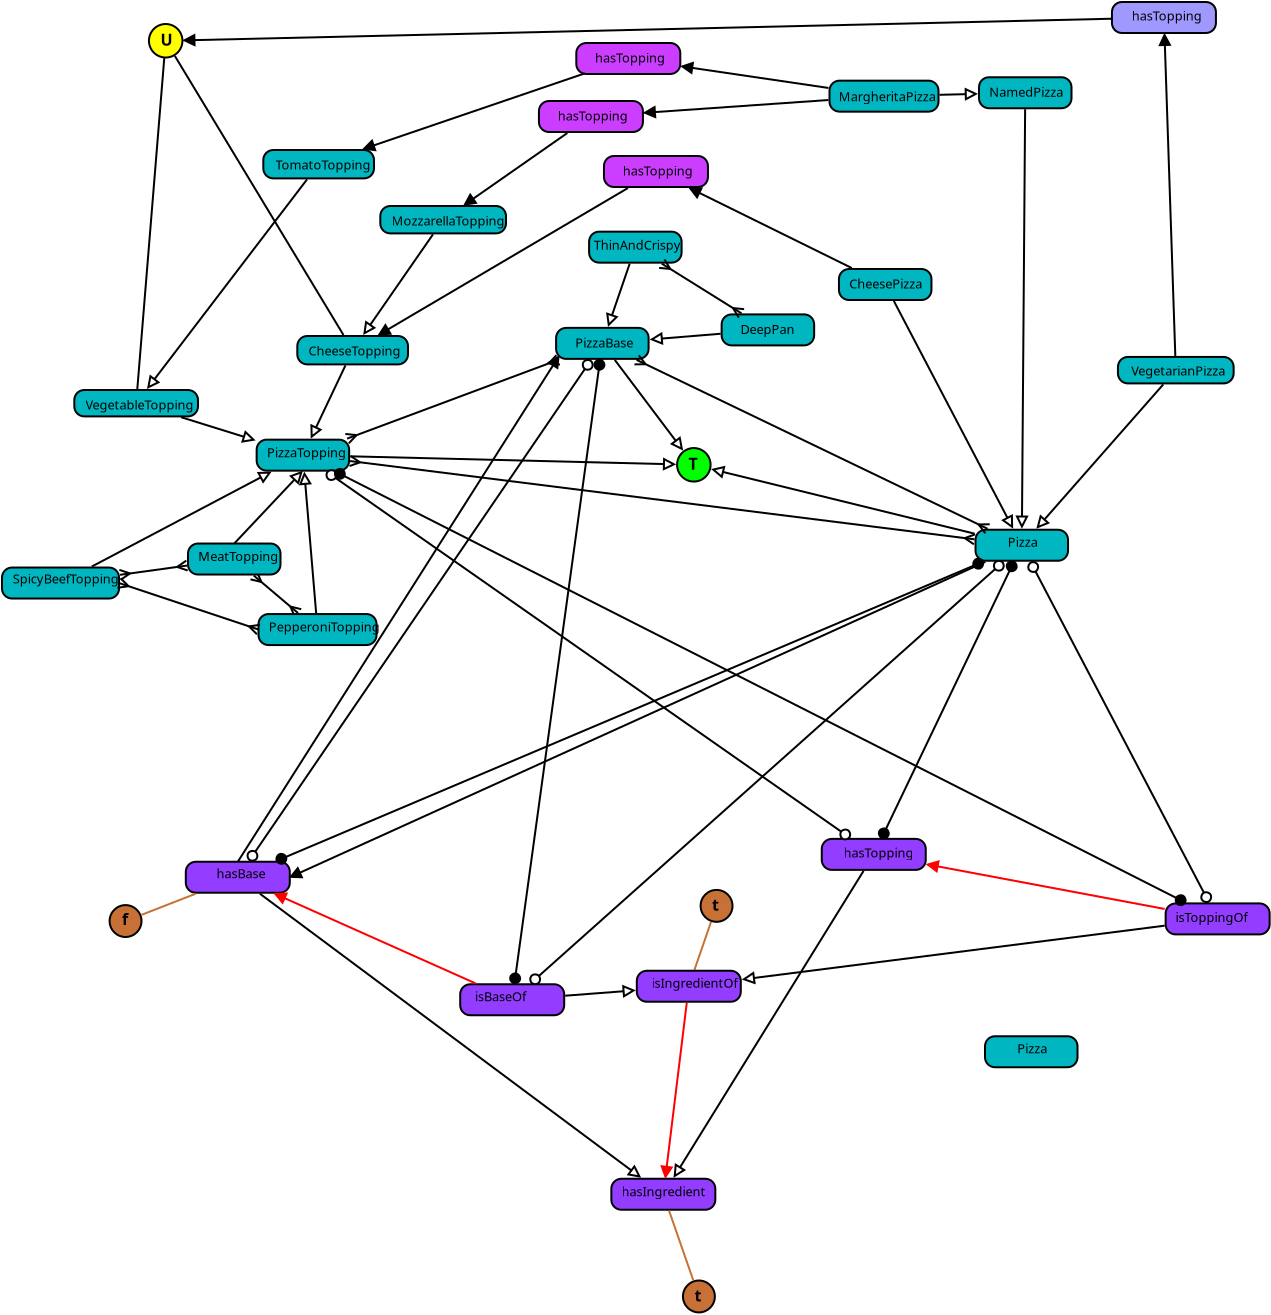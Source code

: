 <?xml version="1.0" encoding="UTF-8"?>
<dia:diagram xmlns:dia="http://www.lysator.liu.se/~alla/dia/">
  <dia:layer name="Tło" visible="true">
    <dia:group>
      <dia:object type="Standard - Box" version="0" id="O0">
        <dia:attribute name="obj_pos">
          <dia:point val="34.142,20.705"/>
        </dia:attribute>
        <dia:attribute name="obj_bb">
          <dia:rectangle val="34.093,20.655;39.392,22.305"/>
        </dia:attribute>
        <dia:attribute name="elem_corner">
          <dia:point val="34.142,20.705"/>
        </dia:attribute>
        <dia:attribute name="elem_width">
          <dia:real val="5.2"/>
        </dia:attribute>
        <dia:attribute name="elem_height">
          <dia:real val="1.55"/>
        </dia:attribute>
        <dia:attribute name="inner_color">
          <dia:color val="#923dff"/>
        </dia:attribute>
        <dia:attribute name="show_background">
          <dia:boolean val="true"/>
        </dia:attribute>
        <dia:attribute name="corner_radius">
          <dia:real val="0.5"/>
        </dia:attribute>
      </dia:object>
      <dia:object type="Standard - Text" version="1" id="O1">
        <dia:attribute name="obj_pos">
          <dia:point val="34.655,21.58"/>
        </dia:attribute>
        <dia:attribute name="obj_bb">
          <dia:rectangle val="34.655,21.038;38.678,21.977"/>
        </dia:attribute>
        <dia:attribute name="text">
          <dia:composite type="text">
            <dia:attribute name="string">
              <dia:string>#hasIngredient#</dia:string>
            </dia:attribute>
            <dia:attribute name="font">
              <dia:font family="sans" style="0" name="Helvetica"/>
            </dia:attribute>
            <dia:attribute name="height">
              <dia:real val="0.8"/>
            </dia:attribute>
            <dia:attribute name="pos">
              <dia:point val="34.655,21.58"/>
            </dia:attribute>
            <dia:attribute name="color">
              <dia:color val="#000000"/>
            </dia:attribute>
            <dia:attribute name="alignment">
              <dia:enum val="0"/>
            </dia:attribute>
          </dia:composite>
        </dia:attribute>
        <dia:attribute name="valign">
          <dia:enum val="3"/>
        </dia:attribute>
      </dia:object>
    </dia:group>
    <dia:group>
      <dia:object type="Standard - Box" version="0" id="O2">
        <dia:attribute name="obj_pos">
          <dia:point val="12.865,4.855"/>
        </dia:attribute>
        <dia:attribute name="obj_bb">
          <dia:rectangle val="12.815,4.805;18.115,6.455"/>
        </dia:attribute>
        <dia:attribute name="elem_corner">
          <dia:point val="12.865,4.855"/>
        </dia:attribute>
        <dia:attribute name="elem_width">
          <dia:real val="5.2"/>
        </dia:attribute>
        <dia:attribute name="elem_height">
          <dia:real val="1.55"/>
        </dia:attribute>
        <dia:attribute name="inner_color">
          <dia:color val="#923dff"/>
        </dia:attribute>
        <dia:attribute name="show_background">
          <dia:boolean val="true"/>
        </dia:attribute>
        <dia:attribute name="corner_radius">
          <dia:real val="0.5"/>
        </dia:attribute>
      </dia:object>
      <dia:object type="Standard - Text" version="1" id="O3">
        <dia:attribute name="obj_pos">
          <dia:point val="14.402,5.68"/>
        </dia:attribute>
        <dia:attribute name="obj_bb">
          <dia:rectangle val="14.402,5.138;16.858,6.077"/>
        </dia:attribute>
        <dia:attribute name="text">
          <dia:composite type="text">
            <dia:attribute name="string">
              <dia:string>#hasBase#</dia:string>
            </dia:attribute>
            <dia:attribute name="font">
              <dia:font family="sans" style="0" name="Helvetica"/>
            </dia:attribute>
            <dia:attribute name="height">
              <dia:real val="0.8"/>
            </dia:attribute>
            <dia:attribute name="pos">
              <dia:point val="14.402,5.68"/>
            </dia:attribute>
            <dia:attribute name="color">
              <dia:color val="#000000"/>
            </dia:attribute>
            <dia:attribute name="alignment">
              <dia:enum val="0"/>
            </dia:attribute>
          </dia:composite>
        </dia:attribute>
        <dia:attribute name="valign">
          <dia:enum val="3"/>
        </dia:attribute>
      </dia:object>
    </dia:group>
    <dia:group>
      <dia:object type="Standard - Box" version="0" id="O4">
        <dia:attribute name="obj_pos">
          <dia:point val="44.663,3.712"/>
        </dia:attribute>
        <dia:attribute name="obj_bb">
          <dia:rectangle val="44.612,3.663;49.913,5.312"/>
        </dia:attribute>
        <dia:attribute name="elem_corner">
          <dia:point val="44.663,3.712"/>
        </dia:attribute>
        <dia:attribute name="elem_width">
          <dia:real val="5.2"/>
        </dia:attribute>
        <dia:attribute name="elem_height">
          <dia:real val="1.55"/>
        </dia:attribute>
        <dia:attribute name="inner_color">
          <dia:color val="#923dff"/>
        </dia:attribute>
        <dia:attribute name="show_background">
          <dia:boolean val="true"/>
        </dia:attribute>
        <dia:attribute name="corner_radius">
          <dia:real val="0.5"/>
        </dia:attribute>
      </dia:object>
      <dia:object type="Standard - Text" version="1" id="O5">
        <dia:attribute name="obj_pos">
          <dia:point val="45.75,4.638"/>
        </dia:attribute>
        <dia:attribute name="obj_bb">
          <dia:rectangle val="45.75,4.095;49.04,5.035"/>
        </dia:attribute>
        <dia:attribute name="text">
          <dia:composite type="text">
            <dia:attribute name="string">
              <dia:string>#hasTopping#</dia:string>
            </dia:attribute>
            <dia:attribute name="font">
              <dia:font family="sans" style="0" name="Helvetica"/>
            </dia:attribute>
            <dia:attribute name="height">
              <dia:real val="0.8"/>
            </dia:attribute>
            <dia:attribute name="pos">
              <dia:point val="45.75,4.638"/>
            </dia:attribute>
            <dia:attribute name="color">
              <dia:color val="#000000"/>
            </dia:attribute>
            <dia:attribute name="alignment">
              <dia:enum val="0"/>
            </dia:attribute>
          </dia:composite>
        </dia:attribute>
        <dia:attribute name="valign">
          <dia:enum val="3"/>
        </dia:attribute>
      </dia:object>
    </dia:group>
    <dia:object type="Standard - Line" version="0" id="O6">
      <dia:attribute name="obj_pos">
        <dia:point val="16.572,6.455"/>
      </dia:attribute>
      <dia:attribute name="obj_bb">
        <dia:rectangle val="16.502,6.385;35.974,21.086"/>
      </dia:attribute>
      <dia:attribute name="conn_endpoints">
        <dia:point val="16.572,6.455"/>
        <dia:point val="35.635,20.655"/>
      </dia:attribute>
      <dia:attribute name="numcp">
        <dia:int val="1"/>
      </dia:attribute>
      <dia:attribute name="end_arrow">
        <dia:enum val="2"/>
      </dia:attribute>
      <dia:attribute name="end_arrow_length">
        <dia:real val="0.5"/>
      </dia:attribute>
      <dia:attribute name="end_arrow_width">
        <dia:real val="0.5"/>
      </dia:attribute>
      <dia:connections>
        <dia:connection handle="0" to="O2" connection="8"/>
        <dia:connection handle="1" to="O0" connection="8"/>
      </dia:connections>
    </dia:object>
    <dia:object type="Standard - Line" version="0" id="O7">
      <dia:attribute name="obj_pos">
        <dia:point val="46.753,5.311"/>
      </dia:attribute>
      <dia:attribute name="obj_bb">
        <dia:rectangle val="36.801,5.242;46.822,20.962"/>
      </dia:attribute>
      <dia:attribute name="conn_endpoints">
        <dia:point val="46.753,5.311"/>
        <dia:point val="37.252,20.657"/>
      </dia:attribute>
      <dia:attribute name="numcp">
        <dia:int val="1"/>
      </dia:attribute>
      <dia:attribute name="end_arrow">
        <dia:enum val="2"/>
      </dia:attribute>
      <dia:attribute name="end_arrow_length">
        <dia:real val="0.5"/>
      </dia:attribute>
      <dia:attribute name="end_arrow_width">
        <dia:real val="0.5"/>
      </dia:attribute>
      <dia:connections>
        <dia:connection handle="0" to="O4" connection="8"/>
        <dia:connection handle="1" to="O0" connection="8"/>
      </dia:connections>
    </dia:object>
    <dia:object type="Standard - Line" version="0" id="O8">
      <dia:attribute name="obj_pos">
        <dia:point val="37.914,11.904"/>
      </dia:attribute>
      <dia:attribute name="obj_bb">
        <dia:rectangle val="36.341,11.848;37.97,20.767"/>
      </dia:attribute>
      <dia:attribute name="conn_endpoints">
        <dia:point val="37.914,11.904"/>
        <dia:point val="36.843,20.656"/>
      </dia:attribute>
      <dia:attribute name="numcp">
        <dia:int val="1"/>
      </dia:attribute>
      <dia:attribute name="line_color">
        <dia:color val="#ff0000"/>
      </dia:attribute>
      <dia:attribute name="end_arrow">
        <dia:enum val="3"/>
      </dia:attribute>
      <dia:attribute name="end_arrow_length">
        <dia:real val="0.5"/>
      </dia:attribute>
      <dia:attribute name="end_arrow_width">
        <dia:real val="0.5"/>
      </dia:attribute>
      <dia:connections>
        <dia:connection handle="0" to="O23" connection="8"/>
        <dia:connection handle="1" to="O0" connection="8"/>
      </dia:connections>
    </dia:object>
    <dia:group>
      <dia:object type="Standard - Box" version="0" id="O9">
        <dia:attribute name="obj_pos">
          <dia:point val="26.585,10.98"/>
        </dia:attribute>
        <dia:attribute name="obj_bb">
          <dia:rectangle val="26.535,10.93;31.835,12.58"/>
        </dia:attribute>
        <dia:attribute name="elem_corner">
          <dia:point val="26.585,10.98"/>
        </dia:attribute>
        <dia:attribute name="elem_width">
          <dia:real val="5.2"/>
        </dia:attribute>
        <dia:attribute name="elem_height">
          <dia:real val="1.55"/>
        </dia:attribute>
        <dia:attribute name="inner_color">
          <dia:color val="#923dff"/>
        </dia:attribute>
        <dia:attribute name="show_background">
          <dia:boolean val="true"/>
        </dia:attribute>
        <dia:attribute name="corner_radius">
          <dia:real val="0.5"/>
        </dia:attribute>
      </dia:object>
      <dia:object type="Standard - Text" version="1" id="O10">
        <dia:attribute name="obj_pos">
          <dia:point val="27.322,11.83"/>
        </dia:attribute>
        <dia:attribute name="obj_bb">
          <dia:rectangle val="27.322,11.287;29.877,12.227"/>
        </dia:attribute>
        <dia:attribute name="text">
          <dia:composite type="text">
            <dia:attribute name="string">
              <dia:string>#isBaseOf#</dia:string>
            </dia:attribute>
            <dia:attribute name="font">
              <dia:font family="sans" style="0" name="Helvetica"/>
            </dia:attribute>
            <dia:attribute name="height">
              <dia:real val="0.8"/>
            </dia:attribute>
            <dia:attribute name="pos">
              <dia:point val="27.322,11.83"/>
            </dia:attribute>
            <dia:attribute name="color">
              <dia:color val="#000000"/>
            </dia:attribute>
            <dia:attribute name="alignment">
              <dia:enum val="0"/>
            </dia:attribute>
          </dia:composite>
        </dia:attribute>
        <dia:attribute name="valign">
          <dia:enum val="3"/>
        </dia:attribute>
      </dia:object>
    </dia:group>
    <dia:group>
      <dia:object type="Standard - Box" version="0" id="O11">
        <dia:attribute name="obj_pos">
          <dia:point val="61.857,6.938"/>
        </dia:attribute>
        <dia:attribute name="obj_bb">
          <dia:rectangle val="61.807,6.888;67.107,8.537"/>
        </dia:attribute>
        <dia:attribute name="elem_corner">
          <dia:point val="61.857,6.938"/>
        </dia:attribute>
        <dia:attribute name="elem_width">
          <dia:real val="5.2"/>
        </dia:attribute>
        <dia:attribute name="elem_height">
          <dia:real val="1.55"/>
        </dia:attribute>
        <dia:attribute name="inner_color">
          <dia:color val="#923dff"/>
        </dia:attribute>
        <dia:attribute name="show_background">
          <dia:boolean val="true"/>
        </dia:attribute>
        <dia:attribute name="corner_radius">
          <dia:real val="0.5"/>
        </dia:attribute>
      </dia:object>
      <dia:object type="Standard - Text" version="1" id="O12">
        <dia:attribute name="obj_pos">
          <dia:point val="62.345,7.862"/>
        </dia:attribute>
        <dia:attribute name="obj_bb">
          <dia:rectangle val="62.345,7.32;65.735,8.26"/>
        </dia:attribute>
        <dia:attribute name="text">
          <dia:composite type="text">
            <dia:attribute name="string">
              <dia:string>#isToppingOf#</dia:string>
            </dia:attribute>
            <dia:attribute name="font">
              <dia:font family="sans" style="0" name="Helvetica"/>
            </dia:attribute>
            <dia:attribute name="height">
              <dia:real val="0.8"/>
            </dia:attribute>
            <dia:attribute name="pos">
              <dia:point val="62.345,7.862"/>
            </dia:attribute>
            <dia:attribute name="color">
              <dia:color val="#000000"/>
            </dia:attribute>
            <dia:attribute name="alignment">
              <dia:enum val="0"/>
            </dia:attribute>
          </dia:composite>
        </dia:attribute>
        <dia:attribute name="valign">
          <dia:enum val="3"/>
        </dia:attribute>
      </dia:object>
    </dia:group>
    <dia:object type="Standard - Line" version="0" id="O13">
      <dia:attribute name="obj_pos">
        <dia:point val="27.349,10.935"/>
      </dia:attribute>
      <dia:attribute name="obj_bb">
        <dia:rectangle val="17.051,5.973;27.415,11.002"/>
      </dia:attribute>
      <dia:attribute name="conn_endpoints">
        <dia:point val="27.349,10.935"/>
        <dia:point val="17.301,6.449"/>
      </dia:attribute>
      <dia:attribute name="numcp">
        <dia:int val="1"/>
      </dia:attribute>
      <dia:attribute name="line_color">
        <dia:color val="#ff0000"/>
      </dia:attribute>
      <dia:attribute name="end_arrow">
        <dia:enum val="3"/>
      </dia:attribute>
      <dia:attribute name="end_arrow_length">
        <dia:real val="0.5"/>
      </dia:attribute>
      <dia:attribute name="end_arrow_width">
        <dia:real val="0.5"/>
      </dia:attribute>
      <dia:connections>
        <dia:connection handle="0" to="O9" connection="8"/>
        <dia:connection handle="1" to="O2" connection="8"/>
      </dia:connections>
    </dia:object>
    <dia:object type="Standard - Line" version="0" id="O14">
      <dia:attribute name="obj_pos">
        <dia:point val="61.807,7.215"/>
      </dia:attribute>
      <dia:attribute name="obj_bb">
        <dia:rectangle val="49.771,4.484;61.865,7.274"/>
      </dia:attribute>
      <dia:attribute name="conn_endpoints">
        <dia:point val="61.807,7.215"/>
        <dia:point val="49.913,4.985"/>
      </dia:attribute>
      <dia:attribute name="numcp">
        <dia:int val="1"/>
      </dia:attribute>
      <dia:attribute name="line_color">
        <dia:color val="#ff0000"/>
      </dia:attribute>
      <dia:attribute name="end_arrow">
        <dia:enum val="3"/>
      </dia:attribute>
      <dia:attribute name="end_arrow_length">
        <dia:real val="0.5"/>
      </dia:attribute>
      <dia:attribute name="end_arrow_width">
        <dia:real val="0.5"/>
      </dia:attribute>
      <dia:connections>
        <dia:connection handle="0" to="O11" connection="8"/>
        <dia:connection handle="1" to="O4" connection="8"/>
      </dia:connections>
    </dia:object>
    <dia:object type="Standard - Line" version="0" id="O15">
      <dia:attribute name="obj_pos">
        <dia:point val="31.835,11.552"/>
      </dia:attribute>
      <dia:attribute name="obj_bb">
        <dia:rectangle val="31.781,10.78;35.453,11.785"/>
      </dia:attribute>
      <dia:attribute name="conn_endpoints">
        <dia:point val="31.835,11.552"/>
        <dia:point val="35.365,11.283"/>
      </dia:attribute>
      <dia:attribute name="numcp">
        <dia:int val="1"/>
      </dia:attribute>
      <dia:attribute name="end_arrow">
        <dia:enum val="2"/>
      </dia:attribute>
      <dia:attribute name="end_arrow_length">
        <dia:real val="0.5"/>
      </dia:attribute>
      <dia:attribute name="end_arrow_width">
        <dia:real val="0.5"/>
      </dia:attribute>
      <dia:connections>
        <dia:connection handle="0" to="O9" connection="8"/>
        <dia:connection handle="1" to="O23" connection="8"/>
      </dia:connections>
    </dia:object>
    <dia:object type="Standard - Line" version="0" id="O16">
      <dia:attribute name="obj_pos">
        <dia:point val="61.809,8.05"/>
      </dia:attribute>
      <dia:attribute name="obj_bb">
        <dia:rectangle val="40.551,7.994;61.865,11.245"/>
      </dia:attribute>
      <dia:attribute name="conn_endpoints">
        <dia:point val="61.809,8.05"/>
        <dia:point val="40.663,10.743"/>
      </dia:attribute>
      <dia:attribute name="numcp">
        <dia:int val="1"/>
      </dia:attribute>
      <dia:attribute name="end_arrow">
        <dia:enum val="2"/>
      </dia:attribute>
      <dia:attribute name="end_arrow_length">
        <dia:real val="0.5"/>
      </dia:attribute>
      <dia:attribute name="end_arrow_width">
        <dia:real val="0.5"/>
      </dia:attribute>
      <dia:connections>
        <dia:connection handle="0" to="O11" connection="8"/>
        <dia:connection handle="1" to="O23" connection="8"/>
      </dia:connections>
    </dia:object>
    <dia:group>
      <dia:object type="Geometric - Perfect Circle" version="0" id="O17">
        <dia:attribute name="obj_pos">
          <dia:point val="38.605,6.263"/>
        </dia:attribute>
        <dia:attribute name="obj_bb">
          <dia:rectangle val="38.555,6.213;40.25,7.907"/>
        </dia:attribute>
        <dia:attribute name="elem_corner">
          <dia:point val="38.605,6.263"/>
        </dia:attribute>
        <dia:attribute name="elem_width">
          <dia:real val="1.595"/>
        </dia:attribute>
        <dia:attribute name="elem_height">
          <dia:real val="1.595"/>
        </dia:attribute>
        <dia:attribute name="line_width">
          <dia:real val="0.1"/>
        </dia:attribute>
        <dia:attribute name="line_colour">
          <dia:color val="#000000"/>
        </dia:attribute>
        <dia:attribute name="fill_colour">
          <dia:color val="#c87137"/>
        </dia:attribute>
        <dia:attribute name="show_background">
          <dia:boolean val="true"/>
        </dia:attribute>
        <dia:attribute name="line_style">
          <dia:enum val="0"/>
          <dia:real val="1"/>
        </dia:attribute>
        <dia:attribute name="flip_horizontal">
          <dia:boolean val="false"/>
        </dia:attribute>
        <dia:attribute name="flip_vertical">
          <dia:boolean val="false"/>
        </dia:attribute>
      </dia:object>
      <dia:object type="Standard - Text" version="1" id="O18">
        <dia:attribute name="obj_pos">
          <dia:point val="39.18,7.31"/>
        </dia:attribute>
        <dia:attribute name="obj_bb">
          <dia:rectangle val="39.18,6.633;39.528,7.805"/>
        </dia:attribute>
        <dia:attribute name="text">
          <dia:composite type="text">
            <dia:attribute name="string">
              <dia:string>#t#</dia:string>
            </dia:attribute>
            <dia:attribute name="font">
              <dia:font family="sans" style="80" name="Helvetica-Bold"/>
            </dia:attribute>
            <dia:attribute name="height">
              <dia:real val="1"/>
            </dia:attribute>
            <dia:attribute name="pos">
              <dia:point val="39.18,7.31"/>
            </dia:attribute>
            <dia:attribute name="color">
              <dia:color val="#000000"/>
            </dia:attribute>
            <dia:attribute name="alignment">
              <dia:enum val="0"/>
            </dia:attribute>
          </dia:composite>
        </dia:attribute>
        <dia:attribute name="valign">
          <dia:enum val="3"/>
        </dia:attribute>
      </dia:object>
    </dia:group>
    <dia:object type="Standard - Line" version="0" id="O19">
      <dia:attribute name="obj_pos">
        <dia:point val="39.126,7.861"/>
      </dia:attribute>
      <dia:attribute name="obj_bb">
        <dia:rectangle val="38.236,7.798;39.19,10.319"/>
      </dia:attribute>
      <dia:attribute name="conn_endpoints">
        <dia:point val="39.126,7.861"/>
        <dia:point val="38.3,10.255"/>
      </dia:attribute>
      <dia:attribute name="numcp">
        <dia:int val="1"/>
      </dia:attribute>
      <dia:attribute name="line_color">
        <dia:color val="#c87137"/>
      </dia:attribute>
      <dia:connections>
        <dia:connection handle="0" to="O17" connection="8"/>
        <dia:connection handle="1" to="O23" connection="8"/>
      </dia:connections>
    </dia:object>
    <dia:group>
      <dia:object type="Geometric - Perfect Circle" version="0" id="O20">
        <dia:attribute name="obj_pos">
          <dia:point val="37.723,25.793"/>
        </dia:attribute>
        <dia:attribute name="obj_bb">
          <dia:rectangle val="37.673,25.742;39.368,27.438"/>
        </dia:attribute>
        <dia:attribute name="elem_corner">
          <dia:point val="37.723,25.793"/>
        </dia:attribute>
        <dia:attribute name="elem_width">
          <dia:real val="1.595"/>
        </dia:attribute>
        <dia:attribute name="elem_height">
          <dia:real val="1.595"/>
        </dia:attribute>
        <dia:attribute name="line_width">
          <dia:real val="0.1"/>
        </dia:attribute>
        <dia:attribute name="line_colour">
          <dia:color val="#000000"/>
        </dia:attribute>
        <dia:attribute name="fill_colour">
          <dia:color val="#c87137"/>
        </dia:attribute>
        <dia:attribute name="show_background">
          <dia:boolean val="true"/>
        </dia:attribute>
        <dia:attribute name="line_style">
          <dia:enum val="0"/>
          <dia:real val="1"/>
        </dia:attribute>
        <dia:attribute name="flip_horizontal">
          <dia:boolean val="false"/>
        </dia:attribute>
        <dia:attribute name="flip_vertical">
          <dia:boolean val="false"/>
        </dia:attribute>
      </dia:object>
      <dia:object type="Standard - Text" version="1" id="O21">
        <dia:attribute name="obj_pos">
          <dia:point val="38.298,26.84"/>
        </dia:attribute>
        <dia:attribute name="obj_bb">
          <dia:rectangle val="38.298,26.163;38.645,27.335"/>
        </dia:attribute>
        <dia:attribute name="text">
          <dia:composite type="text">
            <dia:attribute name="string">
              <dia:string>#t#</dia:string>
            </dia:attribute>
            <dia:attribute name="font">
              <dia:font family="sans" style="80" name="Helvetica-Bold"/>
            </dia:attribute>
            <dia:attribute name="height">
              <dia:real val="1"/>
            </dia:attribute>
            <dia:attribute name="pos">
              <dia:point val="38.298,26.84"/>
            </dia:attribute>
            <dia:attribute name="color">
              <dia:color val="#000000"/>
            </dia:attribute>
            <dia:attribute name="alignment">
              <dia:enum val="0"/>
            </dia:attribute>
          </dia:composite>
        </dia:attribute>
        <dia:attribute name="valign">
          <dia:enum val="3"/>
        </dia:attribute>
      </dia:object>
    </dia:group>
    <dia:object type="Standard - Line" version="0" id="O22">
      <dia:attribute name="obj_pos">
        <dia:point val="37.029,22.305"/>
      </dia:attribute>
      <dia:attribute name="obj_bb">
        <dia:rectangle val="36.966,22.241;38.306,25.854"/>
      </dia:attribute>
      <dia:attribute name="conn_endpoints">
        <dia:point val="37.029,22.305"/>
        <dia:point val="38.242,25.79"/>
      </dia:attribute>
      <dia:attribute name="numcp">
        <dia:int val="1"/>
      </dia:attribute>
      <dia:attribute name="line_color">
        <dia:color val="#c87137"/>
      </dia:attribute>
      <dia:connections>
        <dia:connection handle="0" to="O0" connection="8"/>
        <dia:connection handle="1" to="O20" connection="8"/>
      </dia:connections>
    </dia:object>
    <dia:group>
      <dia:object type="Standard - Box" version="0" id="O23">
        <dia:attribute name="obj_pos">
          <dia:point val="35.415,10.305"/>
        </dia:attribute>
        <dia:attribute name="obj_bb">
          <dia:rectangle val="35.365,10.255;40.665,11.905"/>
        </dia:attribute>
        <dia:attribute name="elem_corner">
          <dia:point val="35.415,10.305"/>
        </dia:attribute>
        <dia:attribute name="elem_width">
          <dia:real val="5.2"/>
        </dia:attribute>
        <dia:attribute name="elem_height">
          <dia:real val="1.55"/>
        </dia:attribute>
        <dia:attribute name="inner_color">
          <dia:color val="#923dff"/>
        </dia:attribute>
        <dia:attribute name="show_background">
          <dia:boolean val="true"/>
        </dia:attribute>
        <dia:attribute name="corner_radius">
          <dia:real val="0.5"/>
        </dia:attribute>
      </dia:object>
      <dia:object type="Standard - Text" version="1" id="O24">
        <dia:attribute name="obj_pos">
          <dia:point val="36.153,11.155"/>
        </dia:attribute>
        <dia:attribute name="obj_bb">
          <dia:rectangle val="36.153,10.613;40.275,11.553"/>
        </dia:attribute>
        <dia:attribute name="text">
          <dia:composite type="text">
            <dia:attribute name="string">
              <dia:string>#isIngredientOf#</dia:string>
            </dia:attribute>
            <dia:attribute name="font">
              <dia:font family="sans" style="0" name="Helvetica"/>
            </dia:attribute>
            <dia:attribute name="height">
              <dia:real val="0.8"/>
            </dia:attribute>
            <dia:attribute name="pos">
              <dia:point val="36.153,11.155"/>
            </dia:attribute>
            <dia:attribute name="color">
              <dia:color val="#000000"/>
            </dia:attribute>
            <dia:attribute name="alignment">
              <dia:enum val="0"/>
            </dia:attribute>
          </dia:composite>
        </dia:attribute>
        <dia:attribute name="valign">
          <dia:enum val="3"/>
        </dia:attribute>
      </dia:object>
    </dia:group>
    <dia:group>
      <dia:object type="Geometric - Perfect Circle" version="0" id="O25">
        <dia:attribute name="obj_pos">
          <dia:point val="9.055,7.022"/>
        </dia:attribute>
        <dia:attribute name="obj_bb">
          <dia:rectangle val="9.005,6.973;10.7,8.668"/>
        </dia:attribute>
        <dia:attribute name="elem_corner">
          <dia:point val="9.055,7.022"/>
        </dia:attribute>
        <dia:attribute name="elem_width">
          <dia:real val="1.595"/>
        </dia:attribute>
        <dia:attribute name="elem_height">
          <dia:real val="1.595"/>
        </dia:attribute>
        <dia:attribute name="line_width">
          <dia:real val="0.1"/>
        </dia:attribute>
        <dia:attribute name="line_colour">
          <dia:color val="#000000"/>
        </dia:attribute>
        <dia:attribute name="fill_colour">
          <dia:color val="#c87137"/>
        </dia:attribute>
        <dia:attribute name="show_background">
          <dia:boolean val="true"/>
        </dia:attribute>
        <dia:attribute name="line_style">
          <dia:enum val="0"/>
          <dia:real val="1"/>
        </dia:attribute>
        <dia:attribute name="flip_horizontal">
          <dia:boolean val="false"/>
        </dia:attribute>
        <dia:attribute name="flip_vertical">
          <dia:boolean val="false"/>
        </dia:attribute>
      </dia:object>
      <dia:object type="Standard - Text" version="1" id="O26">
        <dia:attribute name="obj_pos">
          <dia:point val="9.68,8.02"/>
        </dia:attribute>
        <dia:attribute name="obj_bb">
          <dia:rectangle val="9.68,7.343;9.998,8.515"/>
        </dia:attribute>
        <dia:attribute name="text">
          <dia:composite type="text">
            <dia:attribute name="string">
              <dia:string>#f#</dia:string>
            </dia:attribute>
            <dia:attribute name="font">
              <dia:font family="sans" style="80" name="Helvetica-Bold"/>
            </dia:attribute>
            <dia:attribute name="height">
              <dia:real val="1"/>
            </dia:attribute>
            <dia:attribute name="pos">
              <dia:point val="9.68,8.02"/>
            </dia:attribute>
            <dia:attribute name="color">
              <dia:color val="#000000"/>
            </dia:attribute>
            <dia:attribute name="alignment">
              <dia:enum val="0"/>
            </dia:attribute>
          </dia:composite>
        </dia:attribute>
        <dia:attribute name="valign">
          <dia:enum val="3"/>
        </dia:attribute>
      </dia:object>
    </dia:group>
    <dia:object type="Standard - Line" version="0" id="O27">
      <dia:attribute name="obj_pos">
        <dia:point val="10.642,7.512"/>
      </dia:attribute>
      <dia:attribute name="obj_bb">
        <dia:rectangle val="10.577,6.389;13.42,7.577"/>
      </dia:attribute>
      <dia:attribute name="conn_endpoints">
        <dia:point val="10.642,7.512"/>
        <dia:point val="13.355,6.453"/>
      </dia:attribute>
      <dia:attribute name="numcp">
        <dia:int val="1"/>
      </dia:attribute>
      <dia:attribute name="line_color">
        <dia:color val="#c87137"/>
      </dia:attribute>
      <dia:connections>
        <dia:connection handle="0" to="O25" connection="8"/>
        <dia:connection handle="1" to="O2" connection="8"/>
      </dia:connections>
    </dia:object>
    <dia:group>
      <dia:object type="Geometric - Perfect Circle" version="0" id="O28">
        <dia:attribute name="obj_pos">
          <dia:point val="37.429,-15.83"/>
        </dia:attribute>
        <dia:attribute name="obj_bb">
          <dia:rectangle val="37.379,-15.88;39.154,-14.105"/>
        </dia:attribute>
        <dia:attribute name="elem_corner">
          <dia:point val="37.429,-15.83"/>
        </dia:attribute>
        <dia:attribute name="elem_width">
          <dia:real val="1.675"/>
        </dia:attribute>
        <dia:attribute name="elem_height">
          <dia:real val="1.675"/>
        </dia:attribute>
        <dia:attribute name="line_width">
          <dia:real val="0.1"/>
        </dia:attribute>
        <dia:attribute name="line_colour">
          <dia:color val="#000000"/>
        </dia:attribute>
        <dia:attribute name="fill_colour">
          <dia:color val="#00ff00"/>
        </dia:attribute>
        <dia:attribute name="show_background">
          <dia:boolean val="true"/>
        </dia:attribute>
        <dia:attribute name="line_style">
          <dia:enum val="0"/>
          <dia:real val="1"/>
        </dia:attribute>
        <dia:attribute name="flip_horizontal">
          <dia:boolean val="false"/>
        </dia:attribute>
        <dia:attribute name="flip_vertical">
          <dia:boolean val="false"/>
        </dia:attribute>
      </dia:object>
      <dia:object type="Standard - Text" version="1" id="O29">
        <dia:attribute name="obj_pos">
          <dia:point val="38.004,-14.742"/>
        </dia:attribute>
        <dia:attribute name="obj_bb">
          <dia:rectangle val="38.004,-15.42;38.502,-14.248"/>
        </dia:attribute>
        <dia:attribute name="text">
          <dia:composite type="text">
            <dia:attribute name="string">
              <dia:string>#T#</dia:string>
            </dia:attribute>
            <dia:attribute name="font">
              <dia:font family="sans" style="80" name="Helvetica-Bold"/>
            </dia:attribute>
            <dia:attribute name="height">
              <dia:real val="1"/>
            </dia:attribute>
            <dia:attribute name="pos">
              <dia:point val="38.004,-14.742"/>
            </dia:attribute>
            <dia:attribute name="color">
              <dia:color val="#000000"/>
            </dia:attribute>
            <dia:attribute name="alignment">
              <dia:enum val="0"/>
            </dia:attribute>
          </dia:composite>
        </dia:attribute>
        <dia:attribute name="valign">
          <dia:enum val="3"/>
        </dia:attribute>
      </dia:object>
    </dia:group>
    <dia:group>
      <dia:object type="Standard - Box" version="0" id="O30">
        <dia:attribute name="obj_pos">
          <dia:point val="52.352,-11.745"/>
        </dia:attribute>
        <dia:attribute name="obj_bb">
          <dia:rectangle val="52.303,-11.795;57.028,-10.145"/>
        </dia:attribute>
        <dia:attribute name="elem_corner">
          <dia:point val="52.352,-11.745"/>
        </dia:attribute>
        <dia:attribute name="elem_width">
          <dia:real val="4.625"/>
        </dia:attribute>
        <dia:attribute name="elem_height">
          <dia:real val="1.55"/>
        </dia:attribute>
        <dia:attribute name="inner_color">
          <dia:color val="#00b6c1"/>
        </dia:attribute>
        <dia:attribute name="show_background">
          <dia:boolean val="true"/>
        </dia:attribute>
        <dia:attribute name="corner_radius">
          <dia:real val="0.5"/>
        </dia:attribute>
      </dia:object>
      <dia:object type="Standard - Text" version="1" id="O31">
        <dia:attribute name="obj_pos">
          <dia:point val="53.965,-10.895"/>
        </dia:attribute>
        <dia:attribute name="obj_bb">
          <dia:rectangle val="53.965,-11.437;55.435,-10.497"/>
        </dia:attribute>
        <dia:attribute name="text">
          <dia:composite type="text">
            <dia:attribute name="string">
              <dia:string>#Pizza#</dia:string>
            </dia:attribute>
            <dia:attribute name="font">
              <dia:font family="sans" style="0" name="Helvetica"/>
            </dia:attribute>
            <dia:attribute name="height">
              <dia:real val="0.8"/>
            </dia:attribute>
            <dia:attribute name="pos">
              <dia:point val="53.965,-10.895"/>
            </dia:attribute>
            <dia:attribute name="color">
              <dia:color val="#000000"/>
            </dia:attribute>
            <dia:attribute name="alignment">
              <dia:enum val="0"/>
            </dia:attribute>
          </dia:composite>
        </dia:attribute>
        <dia:attribute name="valign">
          <dia:enum val="3"/>
        </dia:attribute>
      </dia:object>
    </dia:group>
    <dia:group>
      <dia:object type="Standard - Box" version="0" id="O32">
        <dia:attribute name="obj_pos">
          <dia:point val="31.38,-21.838"/>
        </dia:attribute>
        <dia:attribute name="obj_bb">
          <dia:rectangle val="31.33,-21.889;36.055,-20.238"/>
        </dia:attribute>
        <dia:attribute name="elem_corner">
          <dia:point val="31.38,-21.838"/>
        </dia:attribute>
        <dia:attribute name="elem_width">
          <dia:real val="4.625"/>
        </dia:attribute>
        <dia:attribute name="elem_height">
          <dia:real val="1.55"/>
        </dia:attribute>
        <dia:attribute name="inner_color">
          <dia:color val="#00b6c1"/>
        </dia:attribute>
        <dia:attribute name="show_background">
          <dia:boolean val="true"/>
        </dia:attribute>
        <dia:attribute name="corner_radius">
          <dia:real val="0.5"/>
        </dia:attribute>
      </dia:object>
      <dia:object type="Standard - Text" version="1" id="O33">
        <dia:attribute name="obj_pos">
          <dia:point val="32.343,-20.864"/>
        </dia:attribute>
        <dia:attribute name="obj_bb">
          <dia:rectangle val="32.343,-21.406;35.235,-20.466"/>
        </dia:attribute>
        <dia:attribute name="text">
          <dia:composite type="text">
            <dia:attribute name="string">
              <dia:string>#PizzaBase#</dia:string>
            </dia:attribute>
            <dia:attribute name="font">
              <dia:font family="sans" style="0" name="Helvetica"/>
            </dia:attribute>
            <dia:attribute name="height">
              <dia:real val="0.8"/>
            </dia:attribute>
            <dia:attribute name="pos">
              <dia:point val="32.343,-20.864"/>
            </dia:attribute>
            <dia:attribute name="color">
              <dia:color val="#000000"/>
            </dia:attribute>
            <dia:attribute name="alignment">
              <dia:enum val="0"/>
            </dia:attribute>
          </dia:composite>
        </dia:attribute>
        <dia:attribute name="valign">
          <dia:enum val="3"/>
        </dia:attribute>
      </dia:object>
    </dia:group>
    <dia:group>
      <dia:object type="Standard - Box" version="0" id="O34">
        <dia:attribute name="obj_pos">
          <dia:point val="16.407,-16.251"/>
        </dia:attribute>
        <dia:attribute name="obj_bb">
          <dia:rectangle val="16.358,-16.301;21.082,-14.651"/>
        </dia:attribute>
        <dia:attribute name="elem_corner">
          <dia:point val="16.407,-16.251"/>
        </dia:attribute>
        <dia:attribute name="elem_width">
          <dia:real val="4.625"/>
        </dia:attribute>
        <dia:attribute name="elem_height">
          <dia:real val="1.55"/>
        </dia:attribute>
        <dia:attribute name="inner_color">
          <dia:color val="#00b6c1"/>
        </dia:attribute>
        <dia:attribute name="show_background">
          <dia:boolean val="true"/>
        </dia:attribute>
        <dia:attribute name="corner_radius">
          <dia:real val="0.5"/>
        </dia:attribute>
      </dia:object>
      <dia:object type="Standard - Text" version="1" id="O35">
        <dia:attribute name="obj_pos">
          <dia:point val="16.92,-15.376"/>
        </dia:attribute>
        <dia:attribute name="obj_bb">
          <dia:rectangle val="16.92,-15.918;20.648,-14.979"/>
        </dia:attribute>
        <dia:attribute name="text">
          <dia:composite type="text">
            <dia:attribute name="string">
              <dia:string>#PizzaTopping#</dia:string>
            </dia:attribute>
            <dia:attribute name="font">
              <dia:font family="sans" style="0" name="Helvetica"/>
            </dia:attribute>
            <dia:attribute name="height">
              <dia:real val="0.8"/>
            </dia:attribute>
            <dia:attribute name="pos">
              <dia:point val="16.92,-15.376"/>
            </dia:attribute>
            <dia:attribute name="color">
              <dia:color val="#000000"/>
            </dia:attribute>
            <dia:attribute name="alignment">
              <dia:enum val="0"/>
            </dia:attribute>
          </dia:composite>
        </dia:attribute>
        <dia:attribute name="valign">
          <dia:enum val="3"/>
        </dia:attribute>
      </dia:object>
    </dia:group>
    <dia:object type="Standard - Line" version="0" id="O36">
      <dia:attribute name="obj_pos">
        <dia:point val="21.083,-15.418"/>
      </dia:attribute>
      <dia:attribute name="obj_bb">
        <dia:rectangle val="21.032,-15.515;37.446,-14.513"/>
      </dia:attribute>
      <dia:attribute name="conn_endpoints">
        <dia:point val="21.083,-15.418"/>
        <dia:point val="37.384,-15.014"/>
      </dia:attribute>
      <dia:attribute name="numcp">
        <dia:int val="1"/>
      </dia:attribute>
      <dia:attribute name="end_arrow">
        <dia:enum val="2"/>
      </dia:attribute>
      <dia:attribute name="end_arrow_length">
        <dia:real val="0.5"/>
      </dia:attribute>
      <dia:attribute name="end_arrow_width">
        <dia:real val="0.5"/>
      </dia:attribute>
      <dia:connections>
        <dia:connection handle="0" to="O34" connection="8"/>
        <dia:connection handle="1" to="O28" connection="8"/>
      </dia:connections>
    </dia:object>
    <dia:object type="Standard - Line" version="0" id="O37">
      <dia:attribute name="obj_pos">
        <dia:point val="34.314,-20.239"/>
      </dia:attribute>
      <dia:attribute name="obj_bb">
        <dia:rectangle val="34.244,-20.309;38.162,-15.361"/>
      </dia:attribute>
      <dia:attribute name="conn_endpoints">
        <dia:point val="34.314,-20.239"/>
        <dia:point val="37.733,-15.701"/>
      </dia:attribute>
      <dia:attribute name="numcp">
        <dia:int val="1"/>
      </dia:attribute>
      <dia:attribute name="end_arrow">
        <dia:enum val="2"/>
      </dia:attribute>
      <dia:attribute name="end_arrow_length">
        <dia:real val="0.5"/>
      </dia:attribute>
      <dia:attribute name="end_arrow_width">
        <dia:real val="0.5"/>
      </dia:attribute>
      <dia:connections>
        <dia:connection handle="0" to="O32" connection="8"/>
        <dia:connection handle="1" to="O28" connection="8"/>
      </dia:connections>
    </dia:object>
    <dia:object type="Standard - Line" version="0" id="O38">
      <dia:attribute name="obj_pos">
        <dia:point val="52.302,-11.549"/>
      </dia:attribute>
      <dia:attribute name="obj_bb">
        <dia:rectangle val="38.961,-15.279;52.363,-11.489"/>
      </dia:attribute>
      <dia:attribute name="conn_endpoints">
        <dia:point val="52.302,-11.549"/>
        <dia:point val="39.128,-14.781"/>
      </dia:attribute>
      <dia:attribute name="numcp">
        <dia:int val="1"/>
      </dia:attribute>
      <dia:attribute name="end_arrow">
        <dia:enum val="2"/>
      </dia:attribute>
      <dia:attribute name="end_arrow_length">
        <dia:real val="0.5"/>
      </dia:attribute>
      <dia:attribute name="end_arrow_width">
        <dia:real val="0.5"/>
      </dia:attribute>
      <dia:connections>
        <dia:connection handle="0" to="O30" connection="8"/>
        <dia:connection handle="1" to="O28" connection="8"/>
      </dia:connections>
    </dia:object>
    <dia:object type="Standard - Line" version="0" id="O39">
      <dia:attribute name="obj_pos">
        <dia:point val="21.082,-15.18"/>
      </dia:attribute>
      <dia:attribute name="obj_bb">
        <dia:rectangle val="20.97,-15.682;52.415,-10.764"/>
      </dia:attribute>
      <dia:attribute name="conn_endpoints">
        <dia:point val="21.082,-15.18"/>
        <dia:point val="52.303,-11.266"/>
      </dia:attribute>
      <dia:attribute name="numcp">
        <dia:int val="1"/>
      </dia:attribute>
      <dia:attribute name="start_arrow">
        <dia:enum val="20"/>
      </dia:attribute>
      <dia:attribute name="start_arrow_length">
        <dia:real val="0.5"/>
      </dia:attribute>
      <dia:attribute name="start_arrow_width">
        <dia:real val="0.5"/>
      </dia:attribute>
      <dia:attribute name="end_arrow">
        <dia:enum val="20"/>
      </dia:attribute>
      <dia:attribute name="end_arrow_length">
        <dia:real val="0.5"/>
      </dia:attribute>
      <dia:attribute name="end_arrow_width">
        <dia:real val="0.5"/>
      </dia:attribute>
      <dia:connections>
        <dia:connection handle="0" to="O34" connection="8"/>
        <dia:connection handle="1" to="O30" connection="8"/>
      </dia:connections>
    </dia:object>
    <dia:object type="Standard - Line" version="0" id="O40">
      <dia:attribute name="obj_pos">
        <dia:point val="16.262,-9.456"/>
      </dia:attribute>
      <dia:attribute name="obj_bb">
        <dia:rectangle val="15.901,-9.87;18.838,-7.167"/>
      </dia:attribute>
      <dia:attribute name="conn_endpoints">
        <dia:point val="16.262,-9.456"/>
        <dia:point val="18.477,-7.581"/>
      </dia:attribute>
      <dia:attribute name="numcp">
        <dia:int val="1"/>
      </dia:attribute>
      <dia:attribute name="start_arrow">
        <dia:enum val="20"/>
      </dia:attribute>
      <dia:attribute name="start_arrow_length">
        <dia:real val="0.5"/>
      </dia:attribute>
      <dia:attribute name="start_arrow_width">
        <dia:real val="0.5"/>
      </dia:attribute>
      <dia:attribute name="end_arrow">
        <dia:enum val="20"/>
      </dia:attribute>
      <dia:attribute name="end_arrow_length">
        <dia:real val="0.5"/>
      </dia:attribute>
      <dia:attribute name="end_arrow_width">
        <dia:real val="0.5"/>
      </dia:attribute>
      <dia:connections>
        <dia:connection handle="0" to="O51" connection="8"/>
        <dia:connection handle="1" to="O49" connection="8"/>
      </dia:connections>
    </dia:object>
    <dia:object type="Standard - Line" version="0" id="O41">
      <dia:attribute name="obj_pos">
        <dia:point val="35.405,-20.239"/>
      </dia:attribute>
      <dia:attribute name="obj_bb">
        <dia:rectangle val="35.143,-20.711;53.214,-11.322"/>
      </dia:attribute>
      <dia:attribute name="conn_endpoints">
        <dia:point val="35.405,-20.239"/>
        <dia:point val="52.952,-11.794"/>
      </dia:attribute>
      <dia:attribute name="numcp">
        <dia:int val="1"/>
      </dia:attribute>
      <dia:attribute name="start_arrow">
        <dia:enum val="20"/>
      </dia:attribute>
      <dia:attribute name="start_arrow_length">
        <dia:real val="0.5"/>
      </dia:attribute>
      <dia:attribute name="start_arrow_width">
        <dia:real val="0.5"/>
      </dia:attribute>
      <dia:attribute name="end_arrow">
        <dia:enum val="20"/>
      </dia:attribute>
      <dia:attribute name="end_arrow_length">
        <dia:real val="0.5"/>
      </dia:attribute>
      <dia:attribute name="end_arrow_width">
        <dia:real val="0.5"/>
      </dia:attribute>
      <dia:connections>
        <dia:connection handle="0" to="O32" connection="8"/>
        <dia:connection handle="1" to="O30" connection="8"/>
      </dia:connections>
    </dia:object>
    <dia:group>
      <dia:object type="Standard - Box" version="0" id="O42">
        <dia:attribute name="obj_pos">
          <dia:point val="33.03,-26.651"/>
        </dia:attribute>
        <dia:attribute name="obj_bb">
          <dia:rectangle val="32.98,-26.701;37.705,-25.051"/>
        </dia:attribute>
        <dia:attribute name="elem_corner">
          <dia:point val="33.03,-26.651"/>
        </dia:attribute>
        <dia:attribute name="elem_width">
          <dia:real val="4.625"/>
        </dia:attribute>
        <dia:attribute name="elem_height">
          <dia:real val="1.55"/>
        </dia:attribute>
        <dia:attribute name="inner_color">
          <dia:color val="#00b6c1"/>
        </dia:attribute>
        <dia:attribute name="show_background">
          <dia:boolean val="true"/>
        </dia:attribute>
        <dia:attribute name="corner_radius">
          <dia:real val="0.5"/>
        </dia:attribute>
      </dia:object>
      <dia:object type="Standard - Text" version="1" id="O43">
        <dia:attribute name="obj_pos">
          <dia:point val="33.267,-25.751"/>
        </dia:attribute>
        <dia:attribute name="obj_bb">
          <dia:rectangle val="33.267,-26.294;37.498,-25.354"/>
        </dia:attribute>
        <dia:attribute name="text">
          <dia:composite type="text">
            <dia:attribute name="string">
              <dia:string>#ThinAndCrispy#</dia:string>
            </dia:attribute>
            <dia:attribute name="font">
              <dia:font family="sans" style="0" name="Helvetica"/>
            </dia:attribute>
            <dia:attribute name="height">
              <dia:real val="0.8"/>
            </dia:attribute>
            <dia:attribute name="pos">
              <dia:point val="33.267,-25.751"/>
            </dia:attribute>
            <dia:attribute name="color">
              <dia:color val="#000000"/>
            </dia:attribute>
            <dia:attribute name="alignment">
              <dia:enum val="0"/>
            </dia:attribute>
          </dia:composite>
        </dia:attribute>
        <dia:attribute name="valign">
          <dia:enum val="3"/>
        </dia:attribute>
      </dia:object>
    </dia:group>
    <dia:group>
      <dia:object type="Standard - Box" version="0" id="O44">
        <dia:attribute name="obj_pos">
          <dia:point val="39.657,-22.514"/>
        </dia:attribute>
        <dia:attribute name="obj_bb">
          <dia:rectangle val="39.608,-22.564;44.333,-20.913"/>
        </dia:attribute>
        <dia:attribute name="elem_corner">
          <dia:point val="39.657,-22.514"/>
        </dia:attribute>
        <dia:attribute name="elem_width">
          <dia:real val="4.625"/>
        </dia:attribute>
        <dia:attribute name="elem_height">
          <dia:real val="1.55"/>
        </dia:attribute>
        <dia:attribute name="inner_color">
          <dia:color val="#00b6c1"/>
        </dia:attribute>
        <dia:attribute name="show_background">
          <dia:boolean val="true"/>
        </dia:attribute>
        <dia:attribute name="corner_radius">
          <dia:real val="0.5"/>
        </dia:attribute>
      </dia:object>
      <dia:object type="Standard - Text" version="1" id="O45">
        <dia:attribute name="obj_pos">
          <dia:point val="40.595,-21.538"/>
        </dia:attribute>
        <dia:attribute name="obj_bb">
          <dia:rectangle val="40.595,-22.081;43.19,-21.141"/>
        </dia:attribute>
        <dia:attribute name="text">
          <dia:composite type="text">
            <dia:attribute name="string">
              <dia:string>#DeepPan#</dia:string>
            </dia:attribute>
            <dia:attribute name="font">
              <dia:font family="sans" style="0" name="Helvetica"/>
            </dia:attribute>
            <dia:attribute name="height">
              <dia:real val="0.8"/>
            </dia:attribute>
            <dia:attribute name="pos">
              <dia:point val="40.595,-21.538"/>
            </dia:attribute>
            <dia:attribute name="color">
              <dia:color val="#000000"/>
            </dia:attribute>
            <dia:attribute name="alignment">
              <dia:enum val="0"/>
            </dia:attribute>
          </dia:composite>
        </dia:attribute>
        <dia:attribute name="valign">
          <dia:enum val="3"/>
        </dia:attribute>
      </dia:object>
    </dia:group>
    <dia:object type="Standard - Line" version="0" id="O46">
      <dia:attribute name="obj_pos">
        <dia:point val="35.059,-25.051"/>
      </dia:attribute>
      <dia:attribute name="obj_bb">
        <dia:rectangle val="33.486,-25.114;35.123,-21.679"/>
      </dia:attribute>
      <dia:attribute name="conn_endpoints">
        <dia:point val="35.059,-25.051"/>
        <dia:point val="33.975,-21.889"/>
      </dia:attribute>
      <dia:attribute name="numcp">
        <dia:int val="1"/>
      </dia:attribute>
      <dia:attribute name="end_arrow">
        <dia:enum val="2"/>
      </dia:attribute>
      <dia:attribute name="end_arrow_length">
        <dia:real val="0.5"/>
      </dia:attribute>
      <dia:attribute name="end_arrow_width">
        <dia:real val="0.5"/>
      </dia:attribute>
      <dia:connections>
        <dia:connection handle="0" to="O42" connection="8"/>
        <dia:connection handle="1" to="O32" connection="8"/>
      </dia:connections>
    </dia:object>
    <dia:object type="Standard - Line" version="0" id="O47">
      <dia:attribute name="obj_pos">
        <dia:point val="39.607,-21.546"/>
      </dia:attribute>
      <dia:attribute name="obj_bb">
        <dia:rectangle val="35.965,-21.759;39.661,-20.754"/>
      </dia:attribute>
      <dia:attribute name="conn_endpoints">
        <dia:point val="39.607,-21.546"/>
        <dia:point val="36.055,-21.256"/>
      </dia:attribute>
      <dia:attribute name="numcp">
        <dia:int val="1"/>
      </dia:attribute>
      <dia:attribute name="end_arrow">
        <dia:enum val="2"/>
      </dia:attribute>
      <dia:attribute name="end_arrow_length">
        <dia:real val="0.5"/>
      </dia:attribute>
      <dia:attribute name="end_arrow_width">
        <dia:real val="0.5"/>
      </dia:attribute>
      <dia:connections>
        <dia:connection handle="0" to="O44" connection="8"/>
        <dia:connection handle="1" to="O32" connection="8"/>
      </dia:connections>
    </dia:object>
    <dia:object type="Standard - Line" version="0" id="O48">
      <dia:attribute name="obj_pos">
        <dia:point val="8.165,-9.906"/>
      </dia:attribute>
      <dia:attribute name="obj_bb">
        <dia:rectangle val="8.097,-15.116;17.434,-9.839"/>
      </dia:attribute>
      <dia:attribute name="conn_endpoints">
        <dia:point val="8.165,-9.906"/>
        <dia:point val="17.156,-14.651"/>
      </dia:attribute>
      <dia:attribute name="numcp">
        <dia:int val="1"/>
      </dia:attribute>
      <dia:attribute name="end_arrow">
        <dia:enum val="2"/>
      </dia:attribute>
      <dia:attribute name="end_arrow_length">
        <dia:real val="0.5"/>
      </dia:attribute>
      <dia:attribute name="end_arrow_width">
        <dia:real val="0.5"/>
      </dia:attribute>
      <dia:connections>
        <dia:connection handle="0" to="O53" connection="8"/>
        <dia:connection handle="1" to="O34" connection="8"/>
      </dia:connections>
    </dia:object>
    <dia:group>
      <dia:object type="Standard - Box" version="0" id="O49">
        <dia:attribute name="obj_pos">
          <dia:point val="16.5,-7.531"/>
        </dia:attribute>
        <dia:attribute name="obj_bb">
          <dia:rectangle val="16.45,-7.581;22.453,-5.931"/>
        </dia:attribute>
        <dia:attribute name="elem_corner">
          <dia:point val="16.5,-7.531"/>
        </dia:attribute>
        <dia:attribute name="elem_width">
          <dia:real val="5.902"/>
        </dia:attribute>
        <dia:attribute name="elem_height">
          <dia:real val="1.55"/>
        </dia:attribute>
        <dia:attribute name="inner_color">
          <dia:color val="#00b6c1"/>
        </dia:attribute>
        <dia:attribute name="show_background">
          <dia:boolean val="true"/>
        </dia:attribute>
        <dia:attribute name="corner_radius">
          <dia:real val="0.5"/>
        </dia:attribute>
      </dia:object>
      <dia:object type="Standard - Text" version="1" id="O50">
        <dia:attribute name="obj_pos">
          <dia:point val="17.012,-6.656"/>
        </dia:attribute>
        <dia:attribute name="obj_bb">
          <dia:rectangle val="17.012,-7.199;22.18,-6.259"/>
        </dia:attribute>
        <dia:attribute name="text">
          <dia:composite type="text">
            <dia:attribute name="string">
              <dia:string>#PepperoniTopping#</dia:string>
            </dia:attribute>
            <dia:attribute name="font">
              <dia:font family="sans" style="0" name="Helvetica"/>
            </dia:attribute>
            <dia:attribute name="height">
              <dia:real val="0.8"/>
            </dia:attribute>
            <dia:attribute name="pos">
              <dia:point val="17.012,-6.656"/>
            </dia:attribute>
            <dia:attribute name="color">
              <dia:color val="#000000"/>
            </dia:attribute>
            <dia:attribute name="alignment">
              <dia:enum val="0"/>
            </dia:attribute>
          </dia:composite>
        </dia:attribute>
        <dia:attribute name="valign">
          <dia:enum val="3"/>
        </dia:attribute>
      </dia:object>
    </dia:group>
    <dia:group>
      <dia:object type="Standard - Box" version="0" id="O51">
        <dia:attribute name="obj_pos">
          <dia:point val="12.975,-11.056"/>
        </dia:attribute>
        <dia:attribute name="obj_bb">
          <dia:rectangle val="12.925,-11.106;17.65,-9.456"/>
        </dia:attribute>
        <dia:attribute name="elem_corner">
          <dia:point val="12.975,-11.056"/>
        </dia:attribute>
        <dia:attribute name="elem_width">
          <dia:real val="4.625"/>
        </dia:attribute>
        <dia:attribute name="elem_height">
          <dia:real val="1.55"/>
        </dia:attribute>
        <dia:attribute name="inner_color">
          <dia:color val="#00b6c1"/>
        </dia:attribute>
        <dia:attribute name="show_background">
          <dia:boolean val="true"/>
        </dia:attribute>
        <dia:attribute name="corner_radius">
          <dia:real val="0.5"/>
        </dia:attribute>
      </dia:object>
      <dia:object type="Standard - Text" version="1" id="O52">
        <dia:attribute name="obj_pos">
          <dia:point val="13.488,-10.181"/>
        </dia:attribute>
        <dia:attribute name="obj_bb">
          <dia:rectangle val="13.488,-10.723;17.192,-9.784"/>
        </dia:attribute>
        <dia:attribute name="text">
          <dia:composite type="text">
            <dia:attribute name="string">
              <dia:string>#MeatTopping#</dia:string>
            </dia:attribute>
            <dia:attribute name="font">
              <dia:font family="sans" style="0" name="Helvetica"/>
            </dia:attribute>
            <dia:attribute name="height">
              <dia:real val="0.8"/>
            </dia:attribute>
            <dia:attribute name="pos">
              <dia:point val="13.488,-10.181"/>
            </dia:attribute>
            <dia:attribute name="color">
              <dia:color val="#000000"/>
            </dia:attribute>
            <dia:attribute name="alignment">
              <dia:enum val="0"/>
            </dia:attribute>
          </dia:composite>
        </dia:attribute>
        <dia:attribute name="valign">
          <dia:enum val="3"/>
        </dia:attribute>
      </dia:object>
    </dia:group>
    <dia:group>
      <dia:object type="Standard - Box" version="0" id="O53">
        <dia:attribute name="obj_pos">
          <dia:point val="3.675,-9.856"/>
        </dia:attribute>
        <dia:attribute name="obj_bb">
          <dia:rectangle val="3.625,-9.906;9.578,-8.256"/>
        </dia:attribute>
        <dia:attribute name="elem_corner">
          <dia:point val="3.675,-9.856"/>
        </dia:attribute>
        <dia:attribute name="elem_width">
          <dia:real val="5.852"/>
        </dia:attribute>
        <dia:attribute name="elem_height">
          <dia:real val="1.55"/>
        </dia:attribute>
        <dia:attribute name="inner_color">
          <dia:color val="#00b6c1"/>
        </dia:attribute>
        <dia:attribute name="show_background">
          <dia:boolean val="true"/>
        </dia:attribute>
        <dia:attribute name="corner_radius">
          <dia:real val="0.5"/>
        </dia:attribute>
      </dia:object>
      <dia:object type="Standard - Text" version="1" id="O54">
        <dia:attribute name="obj_pos">
          <dia:point val="4.213,-9.056"/>
        </dia:attribute>
        <dia:attribute name="obj_bb">
          <dia:rectangle val="4.213,-9.599;9.363,-8.659"/>
        </dia:attribute>
        <dia:attribute name="text">
          <dia:composite type="text">
            <dia:attribute name="string">
              <dia:string>#SpicyBeefTopping#</dia:string>
            </dia:attribute>
            <dia:attribute name="font">
              <dia:font family="sans" style="0" name="Helvetica"/>
            </dia:attribute>
            <dia:attribute name="height">
              <dia:real val="0.8"/>
            </dia:attribute>
            <dia:attribute name="pos">
              <dia:point val="4.213,-9.056"/>
            </dia:attribute>
            <dia:attribute name="color">
              <dia:color val="#000000"/>
            </dia:attribute>
            <dia:attribute name="alignment">
              <dia:enum val="0"/>
            </dia:attribute>
          </dia:composite>
        </dia:attribute>
        <dia:attribute name="valign">
          <dia:enum val="3"/>
        </dia:attribute>
      </dia:object>
    </dia:group>
    <dia:object type="Standard - Line" version="0" id="O55">
      <dia:attribute name="obj_pos">
        <dia:point val="19.382,-7.581"/>
      </dia:attribute>
      <dia:attribute name="obj_bb">
        <dia:rectangle val="18.287,-14.742;19.436,-7.527"/>
      </dia:attribute>
      <dia:attribute name="conn_endpoints">
        <dia:point val="19.382,-7.581"/>
        <dia:point val="18.789,-14.651"/>
      </dia:attribute>
      <dia:attribute name="numcp">
        <dia:int val="1"/>
      </dia:attribute>
      <dia:attribute name="end_arrow">
        <dia:enum val="2"/>
      </dia:attribute>
      <dia:attribute name="end_arrow_length">
        <dia:real val="0.5"/>
      </dia:attribute>
      <dia:attribute name="end_arrow_width">
        <dia:real val="0.5"/>
      </dia:attribute>
      <dia:connections>
        <dia:connection handle="0" to="O49" connection="8"/>
        <dia:connection handle="1" to="O34" connection="8"/>
      </dia:connections>
    </dia:object>
    <dia:object type="Standard - Line" version="0" id="O56">
      <dia:attribute name="obj_pos">
        <dia:point val="15.287,-11.056"/>
      </dia:attribute>
      <dia:attribute name="obj_bb">
        <dia:rectangle val="15.217,-15.08;19.118,-10.985"/>
      </dia:attribute>
      <dia:attribute name="conn_endpoints">
        <dia:point val="15.287,-11.056"/>
        <dia:point val="18.72,-14.701"/>
      </dia:attribute>
      <dia:attribute name="numcp">
        <dia:int val="1"/>
      </dia:attribute>
      <dia:attribute name="end_arrow">
        <dia:enum val="2"/>
      </dia:attribute>
      <dia:attribute name="end_arrow_length">
        <dia:real val="0.5"/>
      </dia:attribute>
      <dia:attribute name="end_arrow_width">
        <dia:real val="0.5"/>
      </dia:attribute>
      <dia:connections>
        <dia:connection handle="0" to="O51" connection="1"/>
        <dia:connection handle="1" to="O34" connection="6"/>
      </dia:connections>
    </dia:object>
    <dia:object type="Standard - Line" version="0" id="O57">
      <dia:attribute name="obj_pos">
        <dia:point val="9.577,-9.492"/>
      </dia:attribute>
      <dia:attribute name="obj_bb">
        <dia:rectangle val="9.459,-10.457;13.043,-8.99"/>
      </dia:attribute>
      <dia:attribute name="conn_endpoints">
        <dia:point val="9.577,-9.492"/>
        <dia:point val="12.925,-9.955"/>
      </dia:attribute>
      <dia:attribute name="numcp">
        <dia:int val="1"/>
      </dia:attribute>
      <dia:attribute name="start_arrow">
        <dia:enum val="20"/>
      </dia:attribute>
      <dia:attribute name="start_arrow_length">
        <dia:real val="0.5"/>
      </dia:attribute>
      <dia:attribute name="start_arrow_width">
        <dia:real val="0.5"/>
      </dia:attribute>
      <dia:attribute name="end_arrow">
        <dia:enum val="20"/>
      </dia:attribute>
      <dia:attribute name="end_arrow_length">
        <dia:real val="0.5"/>
      </dia:attribute>
      <dia:attribute name="end_arrow_width">
        <dia:real val="0.5"/>
      </dia:attribute>
      <dia:connections>
        <dia:connection handle="0" to="O53" connection="8"/>
        <dia:connection handle="1" to="O51" connection="8"/>
      </dia:connections>
    </dia:object>
    <dia:object type="Standard - Line" version="0" id="O58">
      <dia:attribute name="obj_pos">
        <dia:point val="9.527,-9.081"/>
      </dia:attribute>
      <dia:attribute name="obj_bb">
        <dia:rectangle val="9.322,-9.571;16.706,-6.266"/>
      </dia:attribute>
      <dia:attribute name="conn_endpoints">
        <dia:point val="9.527,-9.081"/>
        <dia:point val="16.5,-6.756"/>
      </dia:attribute>
      <dia:attribute name="numcp">
        <dia:int val="1"/>
      </dia:attribute>
      <dia:attribute name="start_arrow">
        <dia:enum val="20"/>
      </dia:attribute>
      <dia:attribute name="start_arrow_length">
        <dia:real val="0.5"/>
      </dia:attribute>
      <dia:attribute name="start_arrow_width">
        <dia:real val="0.5"/>
      </dia:attribute>
      <dia:attribute name="end_arrow">
        <dia:enum val="20"/>
      </dia:attribute>
      <dia:attribute name="end_arrow_length">
        <dia:real val="0.5"/>
      </dia:attribute>
      <dia:attribute name="end_arrow_width">
        <dia:real val="0.5"/>
      </dia:attribute>
      <dia:connections>
        <dia:connection handle="0" to="O53" connection="4"/>
        <dia:connection handle="1" to="O49" connection="3"/>
      </dia:connections>
    </dia:object>
    <dia:object type="Standard - Line" version="0" id="O59">
      <dia:attribute name="obj_pos">
        <dia:point val="20.93,-16.301"/>
      </dia:attribute>
      <dia:attribute name="obj_bb">
        <dia:rectangle val="20.708,-20.725;31.704,-15.815"/>
      </dia:attribute>
      <dia:attribute name="conn_endpoints">
        <dia:point val="20.93,-16.301"/>
        <dia:point val="31.483,-20.239"/>
      </dia:attribute>
      <dia:attribute name="numcp">
        <dia:int val="1"/>
      </dia:attribute>
      <dia:attribute name="start_arrow">
        <dia:enum val="20"/>
      </dia:attribute>
      <dia:attribute name="start_arrow_length">
        <dia:real val="0.5"/>
      </dia:attribute>
      <dia:attribute name="start_arrow_width">
        <dia:real val="0.5"/>
      </dia:attribute>
      <dia:attribute name="end_arrow">
        <dia:enum val="20"/>
      </dia:attribute>
      <dia:attribute name="end_arrow_length">
        <dia:real val="0.5"/>
      </dia:attribute>
      <dia:attribute name="end_arrow_width">
        <dia:real val="0.5"/>
      </dia:attribute>
      <dia:connections>
        <dia:connection handle="0" to="O34" connection="8"/>
        <dia:connection handle="1" to="O32" connection="8"/>
      </dia:connections>
    </dia:object>
    <dia:object type="Standard - Line" version="0" id="O60">
      <dia:attribute name="obj_pos">
        <dia:point val="36.664,-25.051"/>
      </dia:attribute>
      <dia:attribute name="obj_bb">
        <dia:rectangle val="36.356,-25.502;40.956,-22.113"/>
      </dia:attribute>
      <dia:attribute name="conn_endpoints">
        <dia:point val="36.664,-25.051"/>
        <dia:point val="40.649,-22.563"/>
      </dia:attribute>
      <dia:attribute name="numcp">
        <dia:int val="1"/>
      </dia:attribute>
      <dia:attribute name="start_arrow">
        <dia:enum val="20"/>
      </dia:attribute>
      <dia:attribute name="start_arrow_length">
        <dia:real val="0.5"/>
      </dia:attribute>
      <dia:attribute name="start_arrow_width">
        <dia:real val="0.5"/>
      </dia:attribute>
      <dia:attribute name="end_arrow">
        <dia:enum val="20"/>
      </dia:attribute>
      <dia:attribute name="end_arrow_length">
        <dia:real val="0.5"/>
      </dia:attribute>
      <dia:attribute name="end_arrow_width">
        <dia:real val="0.5"/>
      </dia:attribute>
      <dia:connections>
        <dia:connection handle="0" to="O42" connection="8"/>
        <dia:connection handle="1" to="O44" connection="8"/>
      </dia:connections>
    </dia:object>
    <dia:object type="Standard - Line" version="0" id="O61">
      <dia:attribute name="obj_pos">
        <dia:point val="46.083,3.662"/>
      </dia:attribute>
      <dia:attribute name="obj_bb">
        <dia:rectangle val="19.572,-15.089;46.41,4.101"/>
      </dia:attribute>
      <dia:attribute name="conn_endpoints">
        <dia:point val="46.083,3.662"/>
        <dia:point val="19.9,-14.651"/>
      </dia:attribute>
      <dia:attribute name="numcp">
        <dia:int val="1"/>
      </dia:attribute>
      <dia:attribute name="start_arrow">
        <dia:enum val="9"/>
      </dia:attribute>
      <dia:attribute name="start_arrow_length">
        <dia:real val="0.5"/>
      </dia:attribute>
      <dia:attribute name="start_arrow_width">
        <dia:real val="0.5"/>
      </dia:attribute>
      <dia:attribute name="end_arrow">
        <dia:enum val="9"/>
      </dia:attribute>
      <dia:attribute name="end_arrow_length">
        <dia:real val="0.5"/>
      </dia:attribute>
      <dia:attribute name="end_arrow_width">
        <dia:real val="0.5"/>
      </dia:attribute>
      <dia:connections>
        <dia:connection handle="0" to="O4" connection="8"/>
        <dia:connection handle="1" to="O34" connection="8"/>
      </dia:connections>
    </dia:object>
    <dia:object type="Standard - Line" version="0" id="O62">
      <dia:attribute name="obj_pos">
        <dia:point val="54.27,-10.145"/>
      </dia:attribute>
      <dia:attribute name="obj_bb">
        <dia:rectangle val="47.185,-10.406;54.742,3.924"/>
      </dia:attribute>
      <dia:attribute name="conn_endpoints">
        <dia:point val="54.27,-10.145"/>
        <dia:point val="47.658,3.662"/>
      </dia:attribute>
      <dia:attribute name="numcp">
        <dia:int val="1"/>
      </dia:attribute>
      <dia:attribute name="start_arrow">
        <dia:enum val="8"/>
      </dia:attribute>
      <dia:attribute name="start_arrow_length">
        <dia:real val="0.5"/>
      </dia:attribute>
      <dia:attribute name="start_arrow_width">
        <dia:real val="0.5"/>
      </dia:attribute>
      <dia:attribute name="end_arrow">
        <dia:enum val="8"/>
      </dia:attribute>
      <dia:attribute name="end_arrow_length">
        <dia:real val="0.5"/>
      </dia:attribute>
      <dia:attribute name="end_arrow_width">
        <dia:real val="0.5"/>
      </dia:attribute>
      <dia:connections>
        <dia:connection handle="0" to="O30" connection="8"/>
        <dia:connection handle="1" to="O4" connection="8"/>
      </dia:connections>
    </dia:object>
    <dia:object type="Standard - Line" version="0" id="O63">
      <dia:attribute name="obj_pos">
        <dia:point val="52.716,-10.145"/>
      </dia:attribute>
      <dia:attribute name="obj_bb">
        <dia:rectangle val="17.173,-10.624;52.957,5.285"/>
      </dia:attribute>
      <dia:attribute name="conn_endpoints">
        <dia:point val="52.716,-10.145"/>
        <dia:point val="17.414,4.805"/>
      </dia:attribute>
      <dia:attribute name="numcp">
        <dia:int val="1"/>
      </dia:attribute>
      <dia:attribute name="start_arrow">
        <dia:enum val="8"/>
      </dia:attribute>
      <dia:attribute name="start_arrow_length">
        <dia:real val="0.5"/>
      </dia:attribute>
      <dia:attribute name="start_arrow_width">
        <dia:real val="0.5"/>
      </dia:attribute>
      <dia:attribute name="end_arrow">
        <dia:enum val="8"/>
      </dia:attribute>
      <dia:attribute name="end_arrow_length">
        <dia:real val="0.5"/>
      </dia:attribute>
      <dia:attribute name="end_arrow_width">
        <dia:real val="0.5"/>
      </dia:attribute>
      <dia:connections>
        <dia:connection handle="0" to="O30" connection="8"/>
        <dia:connection handle="1" to="O2" connection="8"/>
      </dia:connections>
    </dia:object>
    <dia:object type="Standard - Line" version="0" id="O64">
      <dia:attribute name="obj_pos">
        <dia:point val="16.028,4.805"/>
      </dia:attribute>
      <dia:attribute name="obj_bb">
        <dia:rectangle val="15.587,-20.562;33.57,5.128"/>
      </dia:attribute>
      <dia:attribute name="conn_endpoints">
        <dia:point val="16.028,4.805"/>
        <dia:point val="33.129,-20.239"/>
      </dia:attribute>
      <dia:attribute name="numcp">
        <dia:int val="1"/>
      </dia:attribute>
      <dia:attribute name="start_arrow">
        <dia:enum val="9"/>
      </dia:attribute>
      <dia:attribute name="start_arrow_length">
        <dia:real val="0.5"/>
      </dia:attribute>
      <dia:attribute name="start_arrow_width">
        <dia:real val="0.5"/>
      </dia:attribute>
      <dia:attribute name="end_arrow">
        <dia:enum val="9"/>
      </dia:attribute>
      <dia:attribute name="end_arrow_length">
        <dia:real val="0.5"/>
      </dia:attribute>
      <dia:attribute name="end_arrow_width">
        <dia:real val="0.5"/>
      </dia:attribute>
      <dia:connections>
        <dia:connection handle="0" to="O2" connection="8"/>
        <dia:connection handle="1" to="O32" connection="8"/>
      </dia:connections>
    </dia:object>
    <dia:object type="Standard - Line" version="0" id="O65">
      <dia:attribute name="obj_pos">
        <dia:point val="33.58,-20.242"/>
      </dia:attribute>
      <dia:attribute name="obj_bb">
        <dia:rectangle val="28.795,-20.36;34.082,11.051"/>
      </dia:attribute>
      <dia:attribute name="conn_endpoints">
        <dia:point val="33.58,-20.242"/>
        <dia:point val="29.298,10.934"/>
      </dia:attribute>
      <dia:attribute name="numcp">
        <dia:int val="1"/>
      </dia:attribute>
      <dia:attribute name="start_arrow">
        <dia:enum val="8"/>
      </dia:attribute>
      <dia:attribute name="start_arrow_length">
        <dia:real val="0.5"/>
      </dia:attribute>
      <dia:attribute name="start_arrow_width">
        <dia:real val="0.5"/>
      </dia:attribute>
      <dia:attribute name="end_arrow">
        <dia:enum val="8"/>
      </dia:attribute>
      <dia:attribute name="end_arrow_length">
        <dia:real val="0.5"/>
      </dia:attribute>
      <dia:attribute name="end_arrow_width">
        <dia:real val="0.5"/>
      </dia:attribute>
      <dia:connections>
        <dia:connection handle="0" to="O32" connection="8"/>
        <dia:connection handle="1" to="O9" connection="8"/>
      </dia:connections>
    </dia:object>
    <dia:object type="Standard - Line" version="0" id="O66">
      <dia:attribute name="obj_pos">
        <dia:point val="30.109,10.93"/>
      </dia:attribute>
      <dia:attribute name="obj_bb">
        <dia:rectangle val="29.739,-10.552;54.111,11.337"/>
      </dia:attribute>
      <dia:attribute name="conn_endpoints">
        <dia:point val="30.109,10.93"/>
        <dia:point val="53.74,-10.145"/>
      </dia:attribute>
      <dia:attribute name="numcp">
        <dia:int val="1"/>
      </dia:attribute>
      <dia:attribute name="start_arrow">
        <dia:enum val="9"/>
      </dia:attribute>
      <dia:attribute name="start_arrow_length">
        <dia:real val="0.5"/>
      </dia:attribute>
      <dia:attribute name="start_arrow_width">
        <dia:real val="0.5"/>
      </dia:attribute>
      <dia:attribute name="end_arrow">
        <dia:enum val="9"/>
      </dia:attribute>
      <dia:attribute name="end_arrow_length">
        <dia:real val="0.5"/>
      </dia:attribute>
      <dia:attribute name="end_arrow_width">
        <dia:real val="0.5"/>
      </dia:attribute>
      <dia:connections>
        <dia:connection handle="0" to="O9" connection="8"/>
        <dia:connection handle="1" to="O30" connection="8"/>
      </dia:connections>
    </dia:object>
    <dia:object type="Standard - Line" version="0" id="O67">
      <dia:attribute name="obj_pos">
        <dia:point val="55.096,-10.146"/>
      </dia:attribute>
      <dia:attribute name="obj_bb">
        <dia:rectangle val="54.63,-10.423;64.492,7.166"/>
      </dia:attribute>
      <dia:attribute name="conn_endpoints">
        <dia:point val="55.096,-10.146"/>
        <dia:point val="64.026,6.889"/>
      </dia:attribute>
      <dia:attribute name="numcp">
        <dia:int val="1"/>
      </dia:attribute>
      <dia:attribute name="start_arrow">
        <dia:enum val="9"/>
      </dia:attribute>
      <dia:attribute name="start_arrow_length">
        <dia:real val="0.5"/>
      </dia:attribute>
      <dia:attribute name="start_arrow_width">
        <dia:real val="0.5"/>
      </dia:attribute>
      <dia:attribute name="end_arrow">
        <dia:enum val="9"/>
      </dia:attribute>
      <dia:attribute name="end_arrow_length">
        <dia:real val="0.5"/>
      </dia:attribute>
      <dia:attribute name="end_arrow_width">
        <dia:real val="0.5"/>
      </dia:attribute>
      <dia:connections>
        <dia:connection handle="0" to="O30" connection="8"/>
        <dia:connection handle="1" to="O11" connection="8"/>
      </dia:connections>
    </dia:object>
    <dia:object type="Standard - Line" version="0" id="O68">
      <dia:attribute name="obj_pos">
        <dia:point val="62.831,6.888"/>
      </dia:attribute>
      <dia:attribute name="obj_bb">
        <dia:rectangle val="20.075,-15.12;63.102,7.357"/>
      </dia:attribute>
      <dia:attribute name="conn_endpoints">
        <dia:point val="62.831,6.888"/>
        <dia:point val="20.346,-14.652"/>
      </dia:attribute>
      <dia:attribute name="numcp">
        <dia:int val="1"/>
      </dia:attribute>
      <dia:attribute name="start_arrow">
        <dia:enum val="8"/>
      </dia:attribute>
      <dia:attribute name="start_arrow_length">
        <dia:real val="0.5"/>
      </dia:attribute>
      <dia:attribute name="start_arrow_width">
        <dia:real val="0.5"/>
      </dia:attribute>
      <dia:attribute name="end_arrow">
        <dia:enum val="8"/>
      </dia:attribute>
      <dia:attribute name="end_arrow_length">
        <dia:real val="0.5"/>
      </dia:attribute>
      <dia:attribute name="end_arrow_width">
        <dia:real val="0.5"/>
      </dia:attribute>
      <dia:connections>
        <dia:connection handle="0" to="O11" connection="8"/>
        <dia:connection handle="1" to="O34" connection="8"/>
      </dia:connections>
    </dia:object>
    <dia:group>
      <dia:object type="Standard - Box" version="0" id="O69">
        <dia:attribute name="obj_pos">
          <dia:point val="52.525,-34.371"/>
        </dia:attribute>
        <dia:attribute name="obj_bb">
          <dia:rectangle val="52.475,-34.421;57.2,-32.771"/>
        </dia:attribute>
        <dia:attribute name="elem_corner">
          <dia:point val="52.525,-34.371"/>
        </dia:attribute>
        <dia:attribute name="elem_width">
          <dia:real val="4.625"/>
        </dia:attribute>
        <dia:attribute name="elem_height">
          <dia:real val="1.55"/>
        </dia:attribute>
        <dia:attribute name="inner_color">
          <dia:color val="#00b6c1"/>
        </dia:attribute>
        <dia:attribute name="show_background">
          <dia:boolean val="true"/>
        </dia:attribute>
        <dia:attribute name="corner_radius">
          <dia:real val="0.5"/>
        </dia:attribute>
      </dia:object>
      <dia:object type="Standard - Text" version="1" id="O70">
        <dia:attribute name="obj_pos">
          <dia:point val="53.038,-33.396"/>
        </dia:attribute>
        <dia:attribute name="obj_bb">
          <dia:rectangle val="53.038,-33.938;56.6,-32.998"/>
        </dia:attribute>
        <dia:attribute name="text">
          <dia:composite type="text">
            <dia:attribute name="string">
              <dia:string>#NamedPizza#</dia:string>
            </dia:attribute>
            <dia:attribute name="font">
              <dia:font family="sans" style="0" name="Helvetica"/>
            </dia:attribute>
            <dia:attribute name="height">
              <dia:real val="0.8"/>
            </dia:attribute>
            <dia:attribute name="pos">
              <dia:point val="53.038,-33.396"/>
            </dia:attribute>
            <dia:attribute name="color">
              <dia:color val="#000000"/>
            </dia:attribute>
            <dia:attribute name="alignment">
              <dia:enum val="0"/>
            </dia:attribute>
          </dia:composite>
        </dia:attribute>
        <dia:attribute name="valign">
          <dia:enum val="3"/>
        </dia:attribute>
      </dia:object>
    </dia:group>
    <dia:group>
      <dia:object type="Standard - Box" version="0" id="O71">
        <dia:attribute name="obj_pos">
          <dia:point val="45.05,-34.201"/>
        </dia:attribute>
        <dia:attribute name="obj_bb">
          <dia:rectangle val="45,-34.251;50.55,-32.601"/>
        </dia:attribute>
        <dia:attribute name="elem_corner">
          <dia:point val="45.05,-34.201"/>
        </dia:attribute>
        <dia:attribute name="elem_width">
          <dia:real val="5.45"/>
        </dia:attribute>
        <dia:attribute name="elem_height">
          <dia:real val="1.55"/>
        </dia:attribute>
        <dia:attribute name="inner_color">
          <dia:color val="#00b6c1"/>
        </dia:attribute>
        <dia:attribute name="show_background">
          <dia:boolean val="true"/>
        </dia:attribute>
        <dia:attribute name="corner_radius">
          <dia:real val="0.5"/>
        </dia:attribute>
      </dia:object>
      <dia:object type="Standard - Text" version="1" id="O72">
        <dia:attribute name="obj_pos">
          <dia:point val="45.513,-33.176"/>
        </dia:attribute>
        <dia:attribute name="obj_bb">
          <dia:rectangle val="45.513,-33.718;50.16,-32.778"/>
        </dia:attribute>
        <dia:attribute name="text">
          <dia:composite type="text">
            <dia:attribute name="string">
              <dia:string>#MargheritaPizza#</dia:string>
            </dia:attribute>
            <dia:attribute name="font">
              <dia:font family="sans" style="0" name="Helvetica"/>
            </dia:attribute>
            <dia:attribute name="height">
              <dia:real val="0.8"/>
            </dia:attribute>
            <dia:attribute name="pos">
              <dia:point val="45.513,-33.176"/>
            </dia:attribute>
            <dia:attribute name="color">
              <dia:color val="#000000"/>
            </dia:attribute>
            <dia:attribute name="alignment">
              <dia:enum val="0"/>
            </dia:attribute>
          </dia:composite>
        </dia:attribute>
        <dia:attribute name="valign">
          <dia:enum val="3"/>
        </dia:attribute>
      </dia:object>
    </dia:group>
    <dia:object type="Standard - Line" version="0" id="O73">
      <dia:attribute name="obj_pos">
        <dia:point val="54.831,-32.771"/>
      </dia:attribute>
      <dia:attribute name="obj_bb">
        <dia:rectangle val="54.171,-32.822;55.172,-11.74"/>
      </dia:attribute>
      <dia:attribute name="conn_endpoints">
        <dia:point val="54.831,-32.771"/>
        <dia:point val="54.671,-11.794"/>
      </dia:attribute>
      <dia:attribute name="numcp">
        <dia:int val="1"/>
      </dia:attribute>
      <dia:attribute name="end_arrow">
        <dia:enum val="2"/>
      </dia:attribute>
      <dia:attribute name="end_arrow_length">
        <dia:real val="0.5"/>
      </dia:attribute>
      <dia:attribute name="end_arrow_width">
        <dia:real val="0.5"/>
      </dia:attribute>
      <dia:connections>
        <dia:connection handle="0" to="O69" connection="8"/>
        <dia:connection handle="1" to="O30" connection="8"/>
      </dia:connections>
    </dia:object>
    <dia:object type="Standard - Line" version="0" id="O74">
      <dia:attribute name="obj_pos">
        <dia:point val="50.55,-33.493"/>
      </dia:attribute>
      <dia:attribute name="obj_bb">
        <dia:rectangle val="50.498,-34.04;52.537,-33.038"/>
      </dia:attribute>
      <dia:attribute name="conn_endpoints">
        <dia:point val="50.55,-33.493"/>
        <dia:point val="52.475,-33.539"/>
      </dia:attribute>
      <dia:attribute name="numcp">
        <dia:int val="1"/>
      </dia:attribute>
      <dia:attribute name="end_arrow">
        <dia:enum val="2"/>
      </dia:attribute>
      <dia:attribute name="end_arrow_length">
        <dia:real val="0.5"/>
      </dia:attribute>
      <dia:attribute name="end_arrow_width">
        <dia:real val="0.5"/>
      </dia:attribute>
      <dia:connections>
        <dia:connection handle="0" to="O71" connection="8"/>
        <dia:connection handle="1" to="O69" connection="8"/>
      </dia:connections>
    </dia:object>
    <dia:group>
      <dia:object type="Standard - Box" version="0" id="O75">
        <dia:attribute name="obj_pos">
          <dia:point val="52.825,13.579"/>
        </dia:attribute>
        <dia:attribute name="obj_bb">
          <dia:rectangle val="52.775,13.529;57.5,15.179"/>
        </dia:attribute>
        <dia:attribute name="elem_corner">
          <dia:point val="52.825,13.579"/>
        </dia:attribute>
        <dia:attribute name="elem_width">
          <dia:real val="4.625"/>
        </dia:attribute>
        <dia:attribute name="elem_height">
          <dia:real val="1.55"/>
        </dia:attribute>
        <dia:attribute name="inner_color">
          <dia:color val="#00b6c1"/>
        </dia:attribute>
        <dia:attribute name="show_background">
          <dia:boolean val="true"/>
        </dia:attribute>
        <dia:attribute name="corner_radius">
          <dia:real val="0.5"/>
        </dia:attribute>
      </dia:object>
      <dia:object type="Standard - Text" version="1" id="O76">
        <dia:attribute name="obj_pos">
          <dia:point val="54.438,14.429"/>
        </dia:attribute>
        <dia:attribute name="obj_bb">
          <dia:rectangle val="54.438,13.887;55.907,14.827"/>
        </dia:attribute>
        <dia:attribute name="text">
          <dia:composite type="text">
            <dia:attribute name="string">
              <dia:string>#Pizza#</dia:string>
            </dia:attribute>
            <dia:attribute name="font">
              <dia:font family="sans" style="0" name="Helvetica"/>
            </dia:attribute>
            <dia:attribute name="height">
              <dia:real val="0.8"/>
            </dia:attribute>
            <dia:attribute name="pos">
              <dia:point val="54.438,14.429"/>
            </dia:attribute>
            <dia:attribute name="color">
              <dia:color val="#000000"/>
            </dia:attribute>
            <dia:attribute name="alignment">
              <dia:enum val="0"/>
            </dia:attribute>
          </dia:composite>
        </dia:attribute>
        <dia:attribute name="valign">
          <dia:enum val="3"/>
        </dia:attribute>
      </dia:object>
    </dia:group>
    <dia:object type="Standard - Line" version="0" id="O77">
      <dia:attribute name="obj_pos">
        <dia:point val="52.846,-10.145"/>
      </dia:attribute>
      <dia:attribute name="obj_bb">
        <dia:rectangle val="17.813,-10.211;52.912,6.106"/>
      </dia:attribute>
      <dia:attribute name="conn_endpoints">
        <dia:point val="52.846,-10.145"/>
        <dia:point val="18.065,5.63"/>
      </dia:attribute>
      <dia:attribute name="numcp">
        <dia:int val="1"/>
      </dia:attribute>
      <dia:attribute name="end_arrow">
        <dia:enum val="3"/>
      </dia:attribute>
      <dia:attribute name="end_arrow_length">
        <dia:real val="0.5"/>
      </dia:attribute>
      <dia:attribute name="end_arrow_width">
        <dia:real val="0.5"/>
      </dia:attribute>
      <dia:connections>
        <dia:connection handle="0" to="O30" connection="8"/>
        <dia:connection handle="1" to="O2" connection="4"/>
      </dia:connections>
    </dia:object>
    <dia:object type="Standard - Line" version="0" id="O78">
      <dia:attribute name="obj_pos">
        <dia:point val="15.465,4.855"/>
      </dia:attribute>
      <dia:attribute name="obj_bb">
        <dia:rectangle val="15.396,-20.745;31.975,4.924"/>
      </dia:attribute>
      <dia:attribute name="conn_endpoints">
        <dia:point val="15.465,4.855"/>
        <dia:point val="31.526,-20.435"/>
      </dia:attribute>
      <dia:attribute name="numcp">
        <dia:int val="1"/>
      </dia:attribute>
      <dia:attribute name="end_arrow">
        <dia:enum val="3"/>
      </dia:attribute>
      <dia:attribute name="end_arrow_length">
        <dia:real val="0.5"/>
      </dia:attribute>
      <dia:attribute name="end_arrow_width">
        <dia:real val="0.5"/>
      </dia:attribute>
      <dia:connections>
        <dia:connection handle="0" to="O2" connection="1"/>
        <dia:connection handle="1" to="O32" connection="5"/>
      </dia:connections>
    </dia:object>
    <dia:object type="Standard - Line" version="0" id="O79">
      <dia:attribute name="obj_pos">
        <dia:point val="20.847,-19.963"/>
      </dia:attribute>
      <dia:attribute name="obj_bb">
        <dia:rectangle val="18.638,-20.029;20.914,-16.042"/>
      </dia:attribute>
      <dia:attribute name="conn_endpoints">
        <dia:point val="20.847,-19.963"/>
        <dia:point val="19.111,-16.301"/>
      </dia:attribute>
      <dia:attribute name="numcp">
        <dia:int val="1"/>
      </dia:attribute>
      <dia:attribute name="end_arrow">
        <dia:enum val="2"/>
      </dia:attribute>
      <dia:attribute name="end_arrow_length">
        <dia:real val="0.5"/>
      </dia:attribute>
      <dia:attribute name="end_arrow_width">
        <dia:real val="0.5"/>
      </dia:attribute>
      <dia:connections>
        <dia:connection handle="0" to="O102" connection="8"/>
        <dia:connection handle="1" to="O34" connection="8"/>
      </dia:connections>
    </dia:object>
    <dia:group>
      <dia:object type="Standard - Box" version="0" id="O80">
        <dia:attribute name="obj_pos">
          <dia:point val="22.59,-27.933"/>
        </dia:attribute>
        <dia:attribute name="obj_bb">
          <dia:rectangle val="22.54,-27.983;28.925,-26.512"/>
        </dia:attribute>
        <dia:attribute name="elem_corner">
          <dia:point val="22.59,-27.933"/>
        </dia:attribute>
        <dia:attribute name="elem_width">
          <dia:real val="6.285"/>
        </dia:attribute>
        <dia:attribute name="elem_height">
          <dia:real val="1.37"/>
        </dia:attribute>
        <dia:attribute name="inner_color">
          <dia:color val="#00b6c1"/>
        </dia:attribute>
        <dia:attribute name="show_background">
          <dia:boolean val="true"/>
        </dia:attribute>
        <dia:attribute name="corner_radius">
          <dia:real val="0.5"/>
        </dia:attribute>
      </dia:object>
      <dia:object type="Standard - Text" version="1" id="O81">
        <dia:attribute name="obj_pos">
          <dia:point val="23.152,-26.957"/>
        </dia:attribute>
        <dia:attribute name="obj_bb">
          <dia:rectangle val="23.152,-27.5;28.508,-26.56"/>
        </dia:attribute>
        <dia:attribute name="text">
          <dia:composite type="text">
            <dia:attribute name="string">
              <dia:string>#MozzarellaTopping#</dia:string>
            </dia:attribute>
            <dia:attribute name="font">
              <dia:font family="sans" style="0" name="Helvetica"/>
            </dia:attribute>
            <dia:attribute name="height">
              <dia:real val="0.8"/>
            </dia:attribute>
            <dia:attribute name="pos">
              <dia:point val="23.152,-26.957"/>
            </dia:attribute>
            <dia:attribute name="color">
              <dia:color val="#000000"/>
            </dia:attribute>
            <dia:attribute name="alignment">
              <dia:enum val="0"/>
            </dia:attribute>
          </dia:composite>
        </dia:attribute>
        <dia:attribute name="valign">
          <dia:enum val="3"/>
        </dia:attribute>
      </dia:object>
    </dia:group>
    <dia:object type="Standard - Line" version="0" id="O82">
      <dia:attribute name="obj_pos">
        <dia:point val="25.223,-26.513"/>
      </dia:attribute>
      <dia:attribute name="obj_bb">
        <dia:rectangle val="21.295,-26.583;25.293,-21.157"/>
      </dia:attribute>
      <dia:attribute name="conn_endpoints">
        <dia:point val="25.223,-26.513"/>
        <dia:point val="21.735,-21.483"/>
      </dia:attribute>
      <dia:attribute name="numcp">
        <dia:int val="1"/>
      </dia:attribute>
      <dia:attribute name="end_arrow">
        <dia:enum val="2"/>
      </dia:attribute>
      <dia:attribute name="end_arrow_length">
        <dia:real val="0.5"/>
      </dia:attribute>
      <dia:attribute name="end_arrow_width">
        <dia:real val="0.5"/>
      </dia:attribute>
      <dia:connections>
        <dia:connection handle="0" to="O80" connection="8"/>
        <dia:connection handle="1" to="O102" connection="8"/>
      </dia:connections>
    </dia:object>
    <dia:object type="Standard - Line" version="0" id="O83">
      <dia:attribute name="obj_pos">
        <dia:point val="45.013,-33.234"/>
      </dia:attribute>
      <dia:attribute name="obj_bb">
        <dia:rectangle val="35.687,-33.287;45.067,-32.089"/>
      </dia:attribute>
      <dia:attribute name="conn_endpoints">
        <dia:point val="45.013,-33.234"/>
        <dia:point val="35.771,-32.592"/>
      </dia:attribute>
      <dia:attribute name="numcp">
        <dia:int val="1"/>
      </dia:attribute>
      <dia:attribute name="end_arrow">
        <dia:enum val="3"/>
      </dia:attribute>
      <dia:attribute name="end_arrow_length">
        <dia:real val="0.5"/>
      </dia:attribute>
      <dia:attribute name="end_arrow_width">
        <dia:real val="0.5"/>
      </dia:attribute>
      <dia:connections>
        <dia:connection handle="0" to="O71" connection="8"/>
        <dia:connection handle="1" to="O84" connection="8"/>
      </dia:connections>
    </dia:object>
    <dia:group>
      <dia:object type="Standard - Box" version="0" id="O84">
        <dia:attribute name="obj_pos">
          <dia:point val="30.522,-33.182"/>
        </dia:attribute>
        <dia:attribute name="obj_bb">
          <dia:rectangle val="30.472,-33.233;35.772,-31.582"/>
        </dia:attribute>
        <dia:attribute name="elem_corner">
          <dia:point val="30.522,-33.182"/>
        </dia:attribute>
        <dia:attribute name="elem_width">
          <dia:real val="5.2"/>
        </dia:attribute>
        <dia:attribute name="elem_height">
          <dia:real val="1.55"/>
        </dia:attribute>
        <dia:attribute name="inner_color">
          <dia:color val="#cb3dff"/>
        </dia:attribute>
        <dia:attribute name="show_background">
          <dia:boolean val="true"/>
        </dia:attribute>
        <dia:attribute name="corner_radius">
          <dia:real val="0.5"/>
        </dia:attribute>
      </dia:object>
      <dia:object type="Standard - Text" version="1" id="O85">
        <dia:attribute name="obj_pos">
          <dia:point val="31.46,-32.208"/>
        </dia:attribute>
        <dia:attribute name="obj_bb">
          <dia:rectangle val="31.46,-32.75;34.75,-31.81"/>
        </dia:attribute>
        <dia:attribute name="text">
          <dia:composite type="text">
            <dia:attribute name="string">
              <dia:string>#hasTopping#</dia:string>
            </dia:attribute>
            <dia:attribute name="font">
              <dia:font family="sans" style="0" name="Helvetica"/>
            </dia:attribute>
            <dia:attribute name="height">
              <dia:real val="0.8"/>
            </dia:attribute>
            <dia:attribute name="pos">
              <dia:point val="31.46,-32.208"/>
            </dia:attribute>
            <dia:attribute name="color">
              <dia:color val="#000000"/>
            </dia:attribute>
            <dia:attribute name="alignment">
              <dia:enum val="0"/>
            </dia:attribute>
          </dia:composite>
        </dia:attribute>
        <dia:attribute name="valign">
          <dia:enum val="3"/>
        </dia:attribute>
      </dia:object>
    </dia:group>
    <dia:object type="Standard - Line" version="0" id="O86">
      <dia:attribute name="obj_pos">
        <dia:point val="31.942,-31.583"/>
      </dia:attribute>
      <dia:attribute name="obj_bb">
        <dia:rectangle val="26.452,-31.653;32.011,-27.54"/>
      </dia:attribute>
      <dia:attribute name="conn_endpoints">
        <dia:point val="31.942,-31.583"/>
        <dia:point val="26.779,-27.978"/>
      </dia:attribute>
      <dia:attribute name="numcp">
        <dia:int val="1"/>
      </dia:attribute>
      <dia:attribute name="end_arrow">
        <dia:enum val="3"/>
      </dia:attribute>
      <dia:attribute name="end_arrow_length">
        <dia:real val="0.5"/>
      </dia:attribute>
      <dia:attribute name="end_arrow_width">
        <dia:real val="0.5"/>
      </dia:attribute>
      <dia:connections>
        <dia:connection handle="0" to="O84" connection="8"/>
        <dia:connection handle="1" to="O80" connection="8"/>
      </dia:connections>
    </dia:object>
    <dia:group>
      <dia:object type="Standard - Box" version="0" id="O87">
        <dia:attribute name="obj_pos">
          <dia:point val="32.39,-36.083"/>
        </dia:attribute>
        <dia:attribute name="obj_bb">
          <dia:rectangle val="32.34,-36.133;37.64,-34.483"/>
        </dia:attribute>
        <dia:attribute name="elem_corner">
          <dia:point val="32.39,-36.083"/>
        </dia:attribute>
        <dia:attribute name="elem_width">
          <dia:real val="5.2"/>
        </dia:attribute>
        <dia:attribute name="elem_height">
          <dia:real val="1.55"/>
        </dia:attribute>
        <dia:attribute name="inner_color">
          <dia:color val="#cb3dff"/>
        </dia:attribute>
        <dia:attribute name="show_background">
          <dia:boolean val="true"/>
        </dia:attribute>
        <dia:attribute name="corner_radius">
          <dia:real val="0.5"/>
        </dia:attribute>
      </dia:object>
      <dia:object type="Standard - Text" version="1" id="O88">
        <dia:attribute name="obj_pos">
          <dia:point val="33.328,-35.108"/>
        </dia:attribute>
        <dia:attribute name="obj_bb">
          <dia:rectangle val="33.328,-35.65;36.617,-34.71"/>
        </dia:attribute>
        <dia:attribute name="text">
          <dia:composite type="text">
            <dia:attribute name="string">
              <dia:string>#hasTopping#</dia:string>
            </dia:attribute>
            <dia:attribute name="font">
              <dia:font family="sans" style="0" name="Helvetica"/>
            </dia:attribute>
            <dia:attribute name="height">
              <dia:real val="0.8"/>
            </dia:attribute>
            <dia:attribute name="pos">
              <dia:point val="33.328,-35.108"/>
            </dia:attribute>
            <dia:attribute name="color">
              <dia:color val="#000000"/>
            </dia:attribute>
            <dia:attribute name="alignment">
              <dia:enum val="0"/>
            </dia:attribute>
          </dia:composite>
        </dia:attribute>
        <dia:attribute name="valign">
          <dia:enum val="3"/>
        </dia:attribute>
      </dia:object>
    </dia:group>
    <dia:object type="Standard - Line" version="0" id="O89">
      <dia:attribute name="obj_pos">
        <dia:point val="12.663,-17.362"/>
      </dia:attribute>
      <dia:attribute name="obj_bb">
        <dia:rectangle val="12.601,-17.425;16.554,-15.719"/>
      </dia:attribute>
      <dia:attribute name="conn_endpoints">
        <dia:point val="12.663,-17.362"/>
        <dia:point val="16.358,-16.212"/>
      </dia:attribute>
      <dia:attribute name="numcp">
        <dia:int val="1"/>
      </dia:attribute>
      <dia:attribute name="end_arrow">
        <dia:enum val="2"/>
      </dia:attribute>
      <dia:attribute name="end_arrow_length">
        <dia:real val="0.5"/>
      </dia:attribute>
      <dia:attribute name="end_arrow_width">
        <dia:real val="0.5"/>
      </dia:attribute>
      <dia:connections>
        <dia:connection handle="0" to="O93" connection="8"/>
        <dia:connection handle="1" to="O34" connection="8"/>
      </dia:connections>
    </dia:object>
    <dia:object type="Standard - Line" version="0" id="O90">
      <dia:attribute name="obj_pos">
        <dia:point val="18.928,-29.263"/>
      </dia:attribute>
      <dia:attribute name="obj_bb">
        <dia:rectangle val="10.497,-29.333;18.998,-18.439"/>
      </dia:attribute>
      <dia:attribute name="conn_endpoints">
        <dia:point val="18.928,-29.263"/>
        <dia:point val="10.924,-18.782"/>
      </dia:attribute>
      <dia:attribute name="numcp">
        <dia:int val="1"/>
      </dia:attribute>
      <dia:attribute name="end_arrow">
        <dia:enum val="2"/>
      </dia:attribute>
      <dia:attribute name="end_arrow_length">
        <dia:real val="0.5"/>
      </dia:attribute>
      <dia:attribute name="end_arrow_width">
        <dia:real val="0.5"/>
      </dia:attribute>
      <dia:connections>
        <dia:connection handle="0" to="O91" connection="8"/>
        <dia:connection handle="1" to="O93" connection="8"/>
      </dia:connections>
    </dia:object>
    <dia:group>
      <dia:object type="Standard - Box" version="0" id="O91">
        <dia:attribute name="obj_pos">
          <dia:point val="16.74,-30.733"/>
        </dia:attribute>
        <dia:attribute name="obj_bb">
          <dia:rectangle val="16.69,-30.782;22.325,-29.262"/>
        </dia:attribute>
        <dia:attribute name="elem_corner">
          <dia:point val="16.74,-30.733"/>
        </dia:attribute>
        <dia:attribute name="elem_width">
          <dia:real val="5.535"/>
        </dia:attribute>
        <dia:attribute name="elem_height">
          <dia:real val="1.42"/>
        </dia:attribute>
        <dia:attribute name="inner_color">
          <dia:color val="#00b6c1"/>
        </dia:attribute>
        <dia:attribute name="show_background">
          <dia:boolean val="true"/>
        </dia:attribute>
        <dia:attribute name="corner_radius">
          <dia:real val="0.5"/>
        </dia:attribute>
      </dia:object>
      <dia:object type="Standard - Text" version="1" id="O92">
        <dia:attribute name="obj_pos">
          <dia:point val="17.352,-29.758"/>
        </dia:attribute>
        <dia:attribute name="obj_bb">
          <dia:rectangle val="17.352,-30.3;21.735,-29.36"/>
        </dia:attribute>
        <dia:attribute name="text">
          <dia:composite type="text">
            <dia:attribute name="string">
              <dia:string>#TomatoTopping#</dia:string>
            </dia:attribute>
            <dia:attribute name="font">
              <dia:font family="sans" style="0" name="Helvetica"/>
            </dia:attribute>
            <dia:attribute name="height">
              <dia:real val="0.8"/>
            </dia:attribute>
            <dia:attribute name="pos">
              <dia:point val="17.352,-29.758"/>
            </dia:attribute>
            <dia:attribute name="color">
              <dia:color val="#000000"/>
            </dia:attribute>
            <dia:attribute name="alignment">
              <dia:enum val="0"/>
            </dia:attribute>
          </dia:composite>
        </dia:attribute>
        <dia:attribute name="valign">
          <dia:enum val="3"/>
        </dia:attribute>
      </dia:object>
    </dia:group>
    <dia:group>
      <dia:object type="Standard - Box" version="0" id="O93">
        <dia:attribute name="obj_pos">
          <dia:point val="7.29,-18.733"/>
        </dia:attribute>
        <dia:attribute name="obj_bb">
          <dia:rectangle val="7.24,-18.782;13.525,-17.363"/>
        </dia:attribute>
        <dia:attribute name="elem_corner">
          <dia:point val="7.29,-18.733"/>
        </dia:attribute>
        <dia:attribute name="elem_width">
          <dia:real val="6.185"/>
        </dia:attribute>
        <dia:attribute name="elem_height">
          <dia:real val="1.32"/>
        </dia:attribute>
        <dia:attribute name="inner_color">
          <dia:color val="#00b6c1"/>
        </dia:attribute>
        <dia:attribute name="show_background">
          <dia:boolean val="true"/>
        </dia:attribute>
        <dia:attribute name="corner_radius">
          <dia:real val="0.5"/>
        </dia:attribute>
      </dia:object>
      <dia:object type="Standard - Text" version="1" id="O94">
        <dia:attribute name="obj_pos">
          <dia:point val="7.853,-17.758"/>
        </dia:attribute>
        <dia:attribute name="obj_bb">
          <dia:rectangle val="7.853,-18.3;13.033,-17.36"/>
        </dia:attribute>
        <dia:attribute name="text">
          <dia:composite type="text">
            <dia:attribute name="string">
              <dia:string>#VegetableTopping#</dia:string>
            </dia:attribute>
            <dia:attribute name="font">
              <dia:font family="sans" style="0" name="Helvetica"/>
            </dia:attribute>
            <dia:attribute name="height">
              <dia:real val="0.8"/>
            </dia:attribute>
            <dia:attribute name="pos">
              <dia:point val="7.853,-17.758"/>
            </dia:attribute>
            <dia:attribute name="color">
              <dia:color val="#000000"/>
            </dia:attribute>
            <dia:attribute name="alignment">
              <dia:enum val="0"/>
            </dia:attribute>
          </dia:composite>
        </dia:attribute>
        <dia:attribute name="valign">
          <dia:enum val="3"/>
        </dia:attribute>
      </dia:object>
    </dia:group>
    <dia:object type="Standard - Line" version="0" id="O95">
      <dia:attribute name="obj_pos">
        <dia:point val="32.813,-34.564"/>
      </dia:attribute>
      <dia:attribute name="obj_bb">
        <dia:rectangle val="21.526,-34.628;32.876,-30.294"/>
      </dia:attribute>
      <dia:attribute name="conn_endpoints">
        <dia:point val="32.813,-34.564"/>
        <dia:point val="21.735,-30.783"/>
      </dia:attribute>
      <dia:attribute name="numcp">
        <dia:int val="1"/>
      </dia:attribute>
      <dia:attribute name="end_arrow">
        <dia:enum val="3"/>
      </dia:attribute>
      <dia:attribute name="end_arrow_length">
        <dia:real val="0.5"/>
      </dia:attribute>
      <dia:attribute name="end_arrow_width">
        <dia:real val="0.5"/>
      </dia:attribute>
      <dia:connections>
        <dia:connection handle="0" to="O87" connection="8"/>
        <dia:connection handle="1" to="O91" connection="8"/>
      </dia:connections>
    </dia:object>
    <dia:object type="Standard - Line" version="0" id="O96">
      <dia:attribute name="obj_pos">
        <dia:point val="45.0,-33.834"/>
      </dia:attribute>
      <dia:attribute name="obj_bb">
        <dia:rectangle val="37.516,-35.42;45.056,-33.778"/>
      </dia:attribute>
      <dia:attribute name="conn_endpoints">
        <dia:point val="45.0,-33.834"/>
        <dia:point val="37.639,-34.918"/>
      </dia:attribute>
      <dia:attribute name="numcp">
        <dia:int val="1"/>
      </dia:attribute>
      <dia:attribute name="end_arrow">
        <dia:enum val="3"/>
      </dia:attribute>
      <dia:attribute name="end_arrow_length">
        <dia:real val="0.5"/>
      </dia:attribute>
      <dia:attribute name="end_arrow_width">
        <dia:real val="0.5"/>
      </dia:attribute>
      <dia:connections>
        <dia:connection handle="0" to="O71" connection="8"/>
        <dia:connection handle="1" to="O87" connection="8"/>
      </dia:connections>
    </dia:object>
    <dia:group>
      <dia:object type="Standard - Box" version="0" id="O97">
        <dia:attribute name="obj_pos">
          <dia:point val="45.523,-24.782"/>
        </dia:attribute>
        <dia:attribute name="obj_bb">
          <dia:rectangle val="45.472,-24.832;50.197,-23.183"/>
        </dia:attribute>
        <dia:attribute name="elem_corner">
          <dia:point val="45.523,-24.782"/>
        </dia:attribute>
        <dia:attribute name="elem_width">
          <dia:real val="4.625"/>
        </dia:attribute>
        <dia:attribute name="elem_height">
          <dia:real val="1.55"/>
        </dia:attribute>
        <dia:attribute name="inner_color">
          <dia:color val="#00b6c1"/>
        </dia:attribute>
        <dia:attribute name="show_background">
          <dia:boolean val="true"/>
        </dia:attribute>
        <dia:attribute name="corner_radius">
          <dia:real val="0.5"/>
        </dia:attribute>
      </dia:object>
      <dia:object type="Standard - Text" version="1" id="O98">
        <dia:attribute name="obj_pos">
          <dia:point val="46.035,-23.808"/>
        </dia:attribute>
        <dia:attribute name="obj_bb">
          <dia:rectangle val="46.035,-24.35;49.667,-23.41"/>
        </dia:attribute>
        <dia:attribute name="text">
          <dia:composite type="text">
            <dia:attribute name="string">
              <dia:string>#CheesePizza#</dia:string>
            </dia:attribute>
            <dia:attribute name="font">
              <dia:font family="sans" style="0" name="Helvetica"/>
            </dia:attribute>
            <dia:attribute name="height">
              <dia:real val="0.8"/>
            </dia:attribute>
            <dia:attribute name="pos">
              <dia:point val="46.035,-23.808"/>
            </dia:attribute>
            <dia:attribute name="color">
              <dia:color val="#000000"/>
            </dia:attribute>
            <dia:attribute name="alignment">
              <dia:enum val="0"/>
            </dia:attribute>
          </dia:composite>
        </dia:attribute>
        <dia:attribute name="valign">
          <dia:enum val="3"/>
        </dia:attribute>
      </dia:object>
    </dia:group>
    <dia:object type="Standard - Line" version="0" id="O99">
      <dia:attribute name="obj_pos">
        <dia:point val="48.267,-23.182"/>
      </dia:attribute>
      <dia:attribute name="obj_bb">
        <dia:rectangle val="48.2,-23.25;54.699,-11.519"/>
      </dia:attribute>
      <dia:attribute name="conn_endpoints">
        <dia:point val="48.267,-23.182"/>
        <dia:point val="54.233,-11.795"/>
      </dia:attribute>
      <dia:attribute name="numcp">
        <dia:int val="1"/>
      </dia:attribute>
      <dia:attribute name="end_arrow">
        <dia:enum val="2"/>
      </dia:attribute>
      <dia:attribute name="end_arrow_length">
        <dia:real val="0.5"/>
      </dia:attribute>
      <dia:attribute name="end_arrow_width">
        <dia:real val="0.5"/>
      </dia:attribute>
      <dia:connections>
        <dia:connection handle="0" to="O97" connection="8"/>
        <dia:connection handle="1" to="O30" connection="8"/>
      </dia:connections>
    </dia:object>
    <dia:group>
      <dia:object type="Standard - Box" version="0" id="O100">
        <dia:attribute name="obj_pos">
          <dia:point val="33.773,-30.433"/>
        </dia:attribute>
        <dia:attribute name="obj_bb">
          <dia:rectangle val="33.722,-30.483;39.023,-28.832"/>
        </dia:attribute>
        <dia:attribute name="elem_corner">
          <dia:point val="33.773,-30.433"/>
        </dia:attribute>
        <dia:attribute name="elem_width">
          <dia:real val="5.2"/>
        </dia:attribute>
        <dia:attribute name="elem_height">
          <dia:real val="1.55"/>
        </dia:attribute>
        <dia:attribute name="inner_color">
          <dia:color val="#cb3dff"/>
        </dia:attribute>
        <dia:attribute name="show_background">
          <dia:boolean val="true"/>
        </dia:attribute>
        <dia:attribute name="corner_radius">
          <dia:real val="0.5"/>
        </dia:attribute>
      </dia:object>
      <dia:object type="Standard - Text" version="1" id="O101">
        <dia:attribute name="obj_pos">
          <dia:point val="34.71,-29.457"/>
        </dia:attribute>
        <dia:attribute name="obj_bb">
          <dia:rectangle val="34.71,-30;38,-29.06"/>
        </dia:attribute>
        <dia:attribute name="text">
          <dia:composite type="text">
            <dia:attribute name="string">
              <dia:string>#hasTopping#</dia:string>
            </dia:attribute>
            <dia:attribute name="font">
              <dia:font family="sans" style="0" name="Helvetica"/>
            </dia:attribute>
            <dia:attribute name="height">
              <dia:real val="0.8"/>
            </dia:attribute>
            <dia:attribute name="pos">
              <dia:point val="34.71,-29.457"/>
            </dia:attribute>
            <dia:attribute name="color">
              <dia:color val="#000000"/>
            </dia:attribute>
            <dia:attribute name="alignment">
              <dia:enum val="0"/>
            </dia:attribute>
          </dia:composite>
        </dia:attribute>
        <dia:attribute name="valign">
          <dia:enum val="3"/>
        </dia:attribute>
      </dia:object>
    </dia:group>
    <dia:group>
      <dia:object type="Standard - Box" version="0" id="O102">
        <dia:attribute name="obj_pos">
          <dia:point val="18.44,-21.433"/>
        </dia:attribute>
        <dia:attribute name="obj_bb">
          <dia:rectangle val="18.39,-21.483;24.025,-19.962"/>
        </dia:attribute>
        <dia:attribute name="elem_corner">
          <dia:point val="18.44,-21.433"/>
        </dia:attribute>
        <dia:attribute name="elem_width">
          <dia:real val="5.535"/>
        </dia:attribute>
        <dia:attribute name="elem_height">
          <dia:real val="1.42"/>
        </dia:attribute>
        <dia:attribute name="inner_color">
          <dia:color val="#00b6c1"/>
        </dia:attribute>
        <dia:attribute name="show_background">
          <dia:boolean val="true"/>
        </dia:attribute>
        <dia:attribute name="corner_radius">
          <dia:real val="0.5"/>
        </dia:attribute>
      </dia:object>
      <dia:object type="Standard - Text" version="1" id="O103">
        <dia:attribute name="obj_pos">
          <dia:point val="19.003,-20.457"/>
        </dia:attribute>
        <dia:attribute name="obj_bb">
          <dia:rectangle val="19.003,-21;23.422,-20.06"/>
        </dia:attribute>
        <dia:attribute name="text">
          <dia:composite type="text">
            <dia:attribute name="string">
              <dia:string>#CheeseTopping#</dia:string>
            </dia:attribute>
            <dia:attribute name="font">
              <dia:font family="sans" style="0" name="Helvetica"/>
            </dia:attribute>
            <dia:attribute name="height">
              <dia:real val="0.8"/>
            </dia:attribute>
            <dia:attribute name="pos">
              <dia:point val="19.003,-20.457"/>
            </dia:attribute>
            <dia:attribute name="color">
              <dia:color val="#000000"/>
            </dia:attribute>
            <dia:attribute name="alignment">
              <dia:enum val="0"/>
            </dia:attribute>
          </dia:composite>
        </dia:attribute>
        <dia:attribute name="valign">
          <dia:enum val="3"/>
        </dia:attribute>
      </dia:object>
    </dia:group>
    <dia:object type="Standard - Line" version="0" id="O104">
      <dia:attribute name="obj_pos">
        <dia:point val="46.161,-24.833"/>
      </dia:attribute>
      <dia:attribute name="obj_bb">
        <dia:rectangle val="37.781,-29.303;46.228,-24.766"/>
      </dia:attribute>
      <dia:attribute name="conn_endpoints">
        <dia:point val="46.161,-24.833"/>
        <dia:point val="38.047,-28.832"/>
      </dia:attribute>
      <dia:attribute name="numcp">
        <dia:int val="1"/>
      </dia:attribute>
      <dia:attribute name="end_arrow">
        <dia:enum val="3"/>
      </dia:attribute>
      <dia:attribute name="end_arrow_length">
        <dia:real val="0.5"/>
      </dia:attribute>
      <dia:attribute name="end_arrow_width">
        <dia:real val="0.5"/>
      </dia:attribute>
      <dia:connections>
        <dia:connection handle="0" to="O97" connection="8"/>
        <dia:connection handle="1" to="O100" connection="8"/>
      </dia:connections>
    </dia:object>
    <dia:object type="Standard - Line" version="0" id="O105">
      <dia:attribute name="obj_pos">
        <dia:point val="34.972,-28.832"/>
      </dia:attribute>
      <dia:attribute name="obj_bb">
        <dia:rectangle val="22.2,-28.901;35.041,-21.026"/>
      </dia:attribute>
      <dia:attribute name="conn_endpoints">
        <dia:point val="34.972,-28.832"/>
        <dia:point val="22.497,-21.482"/>
      </dia:attribute>
      <dia:attribute name="numcp">
        <dia:int val="1"/>
      </dia:attribute>
      <dia:attribute name="end_arrow">
        <dia:enum val="3"/>
      </dia:attribute>
      <dia:attribute name="end_arrow_length">
        <dia:real val="0.5"/>
      </dia:attribute>
      <dia:attribute name="end_arrow_width">
        <dia:real val="0.5"/>
      </dia:attribute>
      <dia:connections>
        <dia:connection handle="0" to="O100" connection="8"/>
        <dia:connection handle="1" to="O102" connection="8"/>
      </dia:connections>
    </dia:object>
    <dia:group>
      <dia:object type="Standard - Box" version="0" id="O106">
        <dia:attribute name="obj_pos">
          <dia:point val="59.472,-20.386"/>
        </dia:attribute>
        <dia:attribute name="obj_bb">
          <dia:rectangle val="59.422,-20.436;65.307,-19.012"/>
        </dia:attribute>
        <dia:attribute name="elem_corner">
          <dia:point val="59.472,-20.386"/>
        </dia:attribute>
        <dia:attribute name="elem_width">
          <dia:real val="5.785"/>
        </dia:attribute>
        <dia:attribute name="elem_height">
          <dia:real val="1.324"/>
        </dia:attribute>
        <dia:attribute name="inner_color">
          <dia:color val="#00b6c1"/>
        </dia:attribute>
        <dia:attribute name="show_background">
          <dia:boolean val="true"/>
        </dia:attribute>
        <dia:attribute name="corner_radius">
          <dia:real val="0.5"/>
        </dia:attribute>
      </dia:object>
      <dia:object type="Standard - Text" version="1" id="O107">
        <dia:attribute name="obj_pos">
          <dia:point val="60.135,-19.457"/>
        </dia:attribute>
        <dia:attribute name="obj_bb">
          <dia:rectangle val="60.135,-20;64.765,-19.06"/>
        </dia:attribute>
        <dia:attribute name="text">
          <dia:composite type="text">
            <dia:attribute name="string">
              <dia:string>#VegetarianPizza#</dia:string>
            </dia:attribute>
            <dia:attribute name="font">
              <dia:font family="sans" style="0" name="Helvetica"/>
            </dia:attribute>
            <dia:attribute name="height">
              <dia:real val="0.8"/>
            </dia:attribute>
            <dia:attribute name="pos">
              <dia:point val="60.135,-19.457"/>
            </dia:attribute>
            <dia:attribute name="color">
              <dia:color val="#000000"/>
            </dia:attribute>
            <dia:attribute name="alignment">
              <dia:enum val="0"/>
            </dia:attribute>
          </dia:composite>
        </dia:attribute>
        <dia:attribute name="valign">
          <dia:enum val="3"/>
        </dia:attribute>
      </dia:object>
    </dia:group>
    <dia:group>
      <dia:object type="Standard - Box" version="0" id="O108">
        <dia:attribute name="obj_pos">
          <dia:point val="59.172,-38.133"/>
        </dia:attribute>
        <dia:attribute name="obj_bb">
          <dia:rectangle val="59.122,-38.182;64.422,-36.532"/>
        </dia:attribute>
        <dia:attribute name="elem_corner">
          <dia:point val="59.172,-38.133"/>
        </dia:attribute>
        <dia:attribute name="elem_width">
          <dia:real val="5.2"/>
        </dia:attribute>
        <dia:attribute name="elem_height">
          <dia:real val="1.55"/>
        </dia:attribute>
        <dia:attribute name="inner_color">
          <dia:color val="#9f98ff"/>
        </dia:attribute>
        <dia:attribute name="show_background">
          <dia:boolean val="true"/>
        </dia:attribute>
        <dia:attribute name="corner_radius">
          <dia:real val="0.5"/>
        </dia:attribute>
      </dia:object>
      <dia:object type="Standard - Text" version="1" id="O109">
        <dia:attribute name="obj_pos">
          <dia:point val="60.16,-37.208"/>
        </dia:attribute>
        <dia:attribute name="obj_bb">
          <dia:rectangle val="60.16,-37.75;63.45,-36.81"/>
        </dia:attribute>
        <dia:attribute name="text">
          <dia:composite type="text">
            <dia:attribute name="string">
              <dia:string>#hasTopping#</dia:string>
            </dia:attribute>
            <dia:attribute name="font">
              <dia:font family="sans" style="0" name="Helvetica"/>
            </dia:attribute>
            <dia:attribute name="height">
              <dia:real val="0.8"/>
            </dia:attribute>
            <dia:attribute name="pos">
              <dia:point val="60.16,-37.208"/>
            </dia:attribute>
            <dia:attribute name="color">
              <dia:color val="#000000"/>
            </dia:attribute>
            <dia:attribute name="alignment">
              <dia:enum val="0"/>
            </dia:attribute>
          </dia:composite>
        </dia:attribute>
        <dia:attribute name="valign">
          <dia:enum val="3"/>
        </dia:attribute>
      </dia:object>
    </dia:group>
    <dia:object type="Standard - Line" version="0" id="O110">
      <dia:attribute name="obj_pos">
        <dia:point val="61.739,-19.012"/>
      </dia:attribute>
      <dia:attribute name="obj_bb">
        <dia:rectangle val="54.98,-19.083;61.809,-11.425"/>
      </dia:attribute>
      <dia:attribute name="conn_endpoints">
        <dia:point val="61.739,-19.012"/>
        <dia:point val="55.389,-11.793"/>
      </dia:attribute>
      <dia:attribute name="numcp">
        <dia:int val="1"/>
      </dia:attribute>
      <dia:attribute name="end_arrow">
        <dia:enum val="2"/>
      </dia:attribute>
      <dia:attribute name="end_arrow_length">
        <dia:real val="0.5"/>
      </dia:attribute>
      <dia:attribute name="end_arrow_width">
        <dia:real val="0.5"/>
      </dia:attribute>
      <dia:connections>
        <dia:connection handle="0" to="O106" connection="8"/>
        <dia:connection handle="1" to="O30" connection="8"/>
      </dia:connections>
    </dia:object>
    <dia:object type="Standard - Line" version="0" id="O111">
      <dia:attribute name="obj_pos">
        <dia:point val="62.341,-20.436"/>
      </dia:attribute>
      <dia:attribute name="obj_bb">
        <dia:rectangle val="61.299,-36.599;62.393,-20.384"/>
      </dia:attribute>
      <dia:attribute name="conn_endpoints">
        <dia:point val="62.341,-20.436"/>
        <dia:point val="61.8,-36.533"/>
      </dia:attribute>
      <dia:attribute name="numcp">
        <dia:int val="1"/>
      </dia:attribute>
      <dia:attribute name="end_arrow">
        <dia:enum val="3"/>
      </dia:attribute>
      <dia:attribute name="end_arrow_length">
        <dia:real val="0.5"/>
      </dia:attribute>
      <dia:attribute name="end_arrow_width">
        <dia:real val="0.5"/>
      </dia:attribute>
      <dia:connections>
        <dia:connection handle="0" to="O106" connection="8"/>
        <dia:connection handle="1" to="O108" connection="8"/>
      </dia:connections>
    </dia:object>
    <dia:group>
      <dia:object type="Geometric - Perfect Circle" version="0" id="O112">
        <dia:attribute name="obj_pos">
          <dia:point val="11.022,-37.032"/>
        </dia:attribute>
        <dia:attribute name="obj_bb">
          <dia:rectangle val="10.972,-37.083;12.747,-35.307"/>
        </dia:attribute>
        <dia:attribute name="elem_corner">
          <dia:point val="11.022,-37.032"/>
        </dia:attribute>
        <dia:attribute name="elem_width">
          <dia:real val="1.675"/>
        </dia:attribute>
        <dia:attribute name="elem_height">
          <dia:real val="1.675"/>
        </dia:attribute>
        <dia:attribute name="line_width">
          <dia:real val="0.1"/>
        </dia:attribute>
        <dia:attribute name="line_colour">
          <dia:color val="#000000"/>
        </dia:attribute>
        <dia:attribute name="fill_colour">
          <dia:color val="#ffff00"/>
        </dia:attribute>
        <dia:attribute name="show_background">
          <dia:boolean val="true"/>
        </dia:attribute>
        <dia:attribute name="line_style">
          <dia:enum val="0"/>
          <dia:real val="1"/>
        </dia:attribute>
        <dia:attribute name="flip_horizontal">
          <dia:boolean val="false"/>
        </dia:attribute>
        <dia:attribute name="flip_vertical">
          <dia:boolean val="false"/>
        </dia:attribute>
      </dia:object>
      <dia:object type="Standard - Text" version="1" id="O113">
        <dia:attribute name="obj_pos">
          <dia:point val="11.597,-35.945"/>
        </dia:attribute>
        <dia:attribute name="obj_bb">
          <dia:rectangle val="11.597,-36.623;12.19,-35.45"/>
        </dia:attribute>
        <dia:attribute name="text">
          <dia:composite type="text">
            <dia:attribute name="string">
              <dia:string>#U#</dia:string>
            </dia:attribute>
            <dia:attribute name="font">
              <dia:font family="sans" style="80" name="Helvetica-Bold"/>
            </dia:attribute>
            <dia:attribute name="height">
              <dia:real val="1"/>
            </dia:attribute>
            <dia:attribute name="pos">
              <dia:point val="11.597,-35.945"/>
            </dia:attribute>
            <dia:attribute name="color">
              <dia:color val="#000000"/>
            </dia:attribute>
            <dia:attribute name="alignment">
              <dia:enum val="0"/>
            </dia:attribute>
          </dia:composite>
        </dia:attribute>
        <dia:attribute name="valign">
          <dia:enum val="3"/>
        </dia:attribute>
      </dia:object>
    </dia:group>
    <dia:object type="Standard - Line" version="0" id="O114">
      <dia:attribute name="obj_pos">
        <dia:point val="59.125,-37.296"/>
      </dia:attribute>
      <dia:attribute name="obj_bb">
        <dia:rectangle val="12.685,-37.347;59.176,-35.715"/>
      </dia:attribute>
      <dia:attribute name="conn_endpoints">
        <dia:point val="59.125,-37.296"/>
        <dia:point val="12.747,-36.216"/>
      </dia:attribute>
      <dia:attribute name="numcp">
        <dia:int val="1"/>
      </dia:attribute>
      <dia:attribute name="end_arrow">
        <dia:enum val="3"/>
      </dia:attribute>
      <dia:attribute name="end_arrow_length">
        <dia:real val="0.5"/>
      </dia:attribute>
      <dia:attribute name="end_arrow_width">
        <dia:real val="0.5"/>
      </dia:attribute>
      <dia:connections>
        <dia:connection handle="0" to="O108" connection="8"/>
        <dia:connection handle="1" to="O112" connection="8"/>
      </dia:connections>
    </dia:object>
    <dia:object type="Standard - Line" version="0" id="O115">
      <dia:attribute name="obj_pos">
        <dia:point val="12.319,-35.435"/>
      </dia:attribute>
      <dia:attribute name="obj_bb">
        <dia:rectangle val="12.25,-35.504;20.817,-21.414"/>
      </dia:attribute>
      <dia:attribute name="conn_endpoints">
        <dia:point val="12.319,-35.435"/>
        <dia:point val="20.748,-21.482"/>
      </dia:attribute>
      <dia:attribute name="numcp">
        <dia:int val="1"/>
      </dia:attribute>
      <dia:connections>
        <dia:connection handle="0" to="O112" connection="8"/>
        <dia:connection handle="1" to="O102" connection="8"/>
      </dia:connections>
    </dia:object>
    <dia:object type="Standard - Line" version="0" id="O116">
      <dia:attribute name="obj_pos">
        <dia:point val="11.789,-35.328"/>
      </dia:attribute>
      <dia:attribute name="obj_bb">
        <dia:rectangle val="10.386,-35.382;11.843,-18.728"/>
      </dia:attribute>
      <dia:attribute name="conn_endpoints">
        <dia:point val="11.789,-35.328"/>
        <dia:point val="10.44,-18.782"/>
      </dia:attribute>
      <dia:attribute name="numcp">
        <dia:int val="1"/>
      </dia:attribute>
      <dia:connections>
        <dia:connection handle="0" to="O112" connection="8"/>
        <dia:connection handle="1" to="O93" connection="8"/>
      </dia:connections>
    </dia:object>
  </dia:layer>
</dia:diagram>
